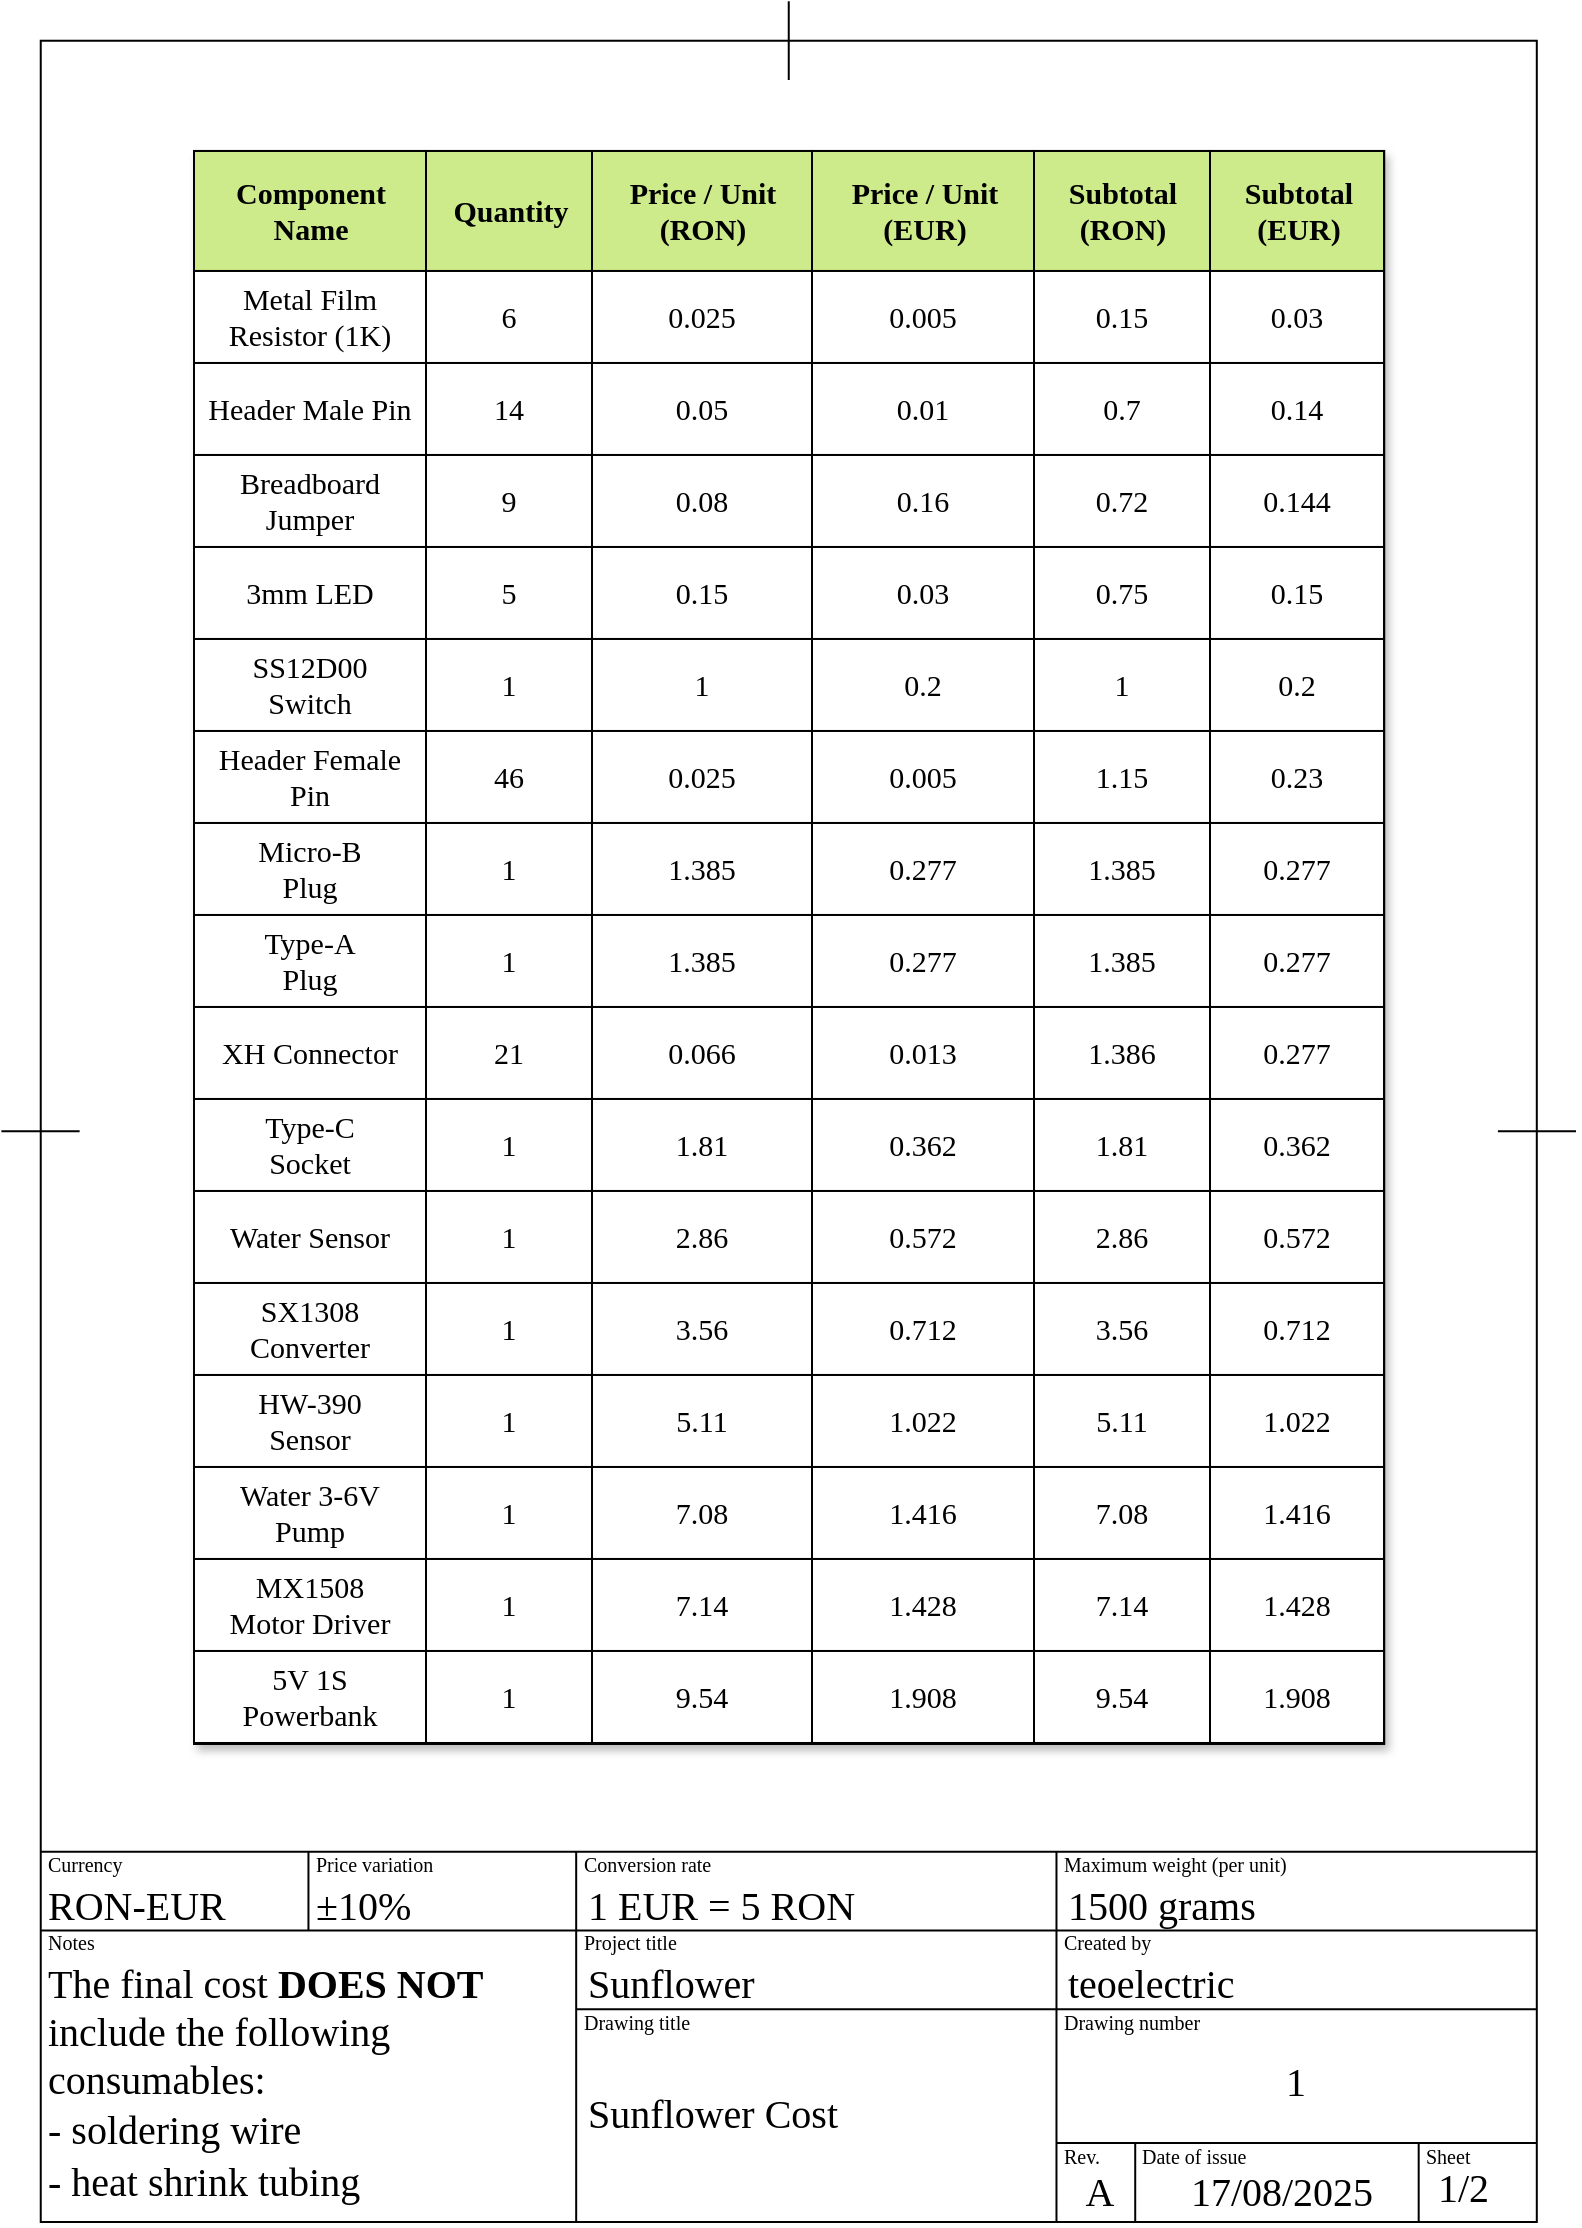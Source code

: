<mxfile version="24.1.0" type="device" pages="2">
  <diagram name="Sheet 1" id="noxEhjXfcJPRch1m8VZ3">
    <mxGraphModel dx="1418" dy="820" grid="1" gridSize="1.968" guides="1" tooltips="1" connect="1" arrows="1" fold="1" page="1" pageScale="1" pageWidth="827" pageHeight="1169" math="0" shadow="0">
      <root>
        <mxCell id="0" />
        <mxCell id="1" parent="0" />
        <mxCell id="JBeKq6UBt9uG4QoYx59_-4" value="" style="rounded=0;whiteSpace=wrap;html=1;fillColor=none;strokeWidth=1;" parent="1" vertex="1">
          <mxGeometry x="39.37" y="39.37" width="748.03" height="1090.63" as="geometry" />
        </mxCell>
        <mxCell id="JBeKq6UBt9uG4QoYx59_-16" value="" style="endArrow=none;html=1;rounded=0;curved=0;endSize=6;targetPerimeterSpacing=0;jumpSize=6;strokeColor=default;exitX=0.5;exitY=0.018;exitDx=0;exitDy=0;exitPerimeter=0;strokeWidth=1;" parent="1" source="JBeKq6UBt9uG4QoYx59_-4" edge="1">
          <mxGeometry width="50" height="50" relative="1" as="geometry">
            <mxPoint x="413.37" y="32.68" as="sourcePoint" />
            <mxPoint x="413.37" y="19.68" as="targetPoint" />
          </mxGeometry>
        </mxCell>
        <mxCell id="JBeKq6UBt9uG4QoYx59_-18" value="" style="endArrow=none;html=1;rounded=0;entryX=0.026;entryY=0.5;entryDx=0;entryDy=0;entryPerimeter=0;strokeWidth=1;" parent="1" target="JBeKq6UBt9uG4QoYx59_-4" edge="1">
          <mxGeometry width="50" height="50" relative="1" as="geometry">
            <mxPoint x="19.69" y="584.67" as="sourcePoint" />
            <mxPoint x="27.69" y="584.67" as="targetPoint" />
          </mxGeometry>
        </mxCell>
        <mxCell id="JBeKq6UBt9uG4QoYx59_-20" value="" style="endArrow=none;html=1;rounded=0;exitX=0.974;exitY=0.5;exitDx=0;exitDy=0;exitPerimeter=0;strokeWidth=1;" parent="1" source="JBeKq6UBt9uG4QoYx59_-4" edge="1">
          <mxGeometry width="50" height="50" relative="1" as="geometry">
            <mxPoint x="797" y="584.68" as="sourcePoint" />
            <mxPoint x="807" y="584.68" as="targetPoint" />
          </mxGeometry>
        </mxCell>
        <mxCell id="JBeKq6UBt9uG4QoYx59_-23" value="" style="endArrow=none;html=1;rounded=0;entryX=1;entryY=0.75;entryDx=0;entryDy=0;exitX=0;exitY=0.75;exitDx=0;exitDy=0;strokeWidth=1;" parent="1" edge="1">
          <mxGeometry width="50" height="50" relative="1" as="geometry">
            <mxPoint x="39.3" y="944.883" as="sourcePoint" />
            <mxPoint x="787.49" y="944.883" as="targetPoint" />
          </mxGeometry>
        </mxCell>
        <mxCell id="JBeKq6UBt9uG4QoYx59_-25" value="" style="endArrow=none;html=1;rounded=0;entryX=1;entryY=0.75;entryDx=0;entryDy=0;exitX=0;exitY=0.75;exitDx=0;exitDy=0;strokeWidth=1;" parent="1" edge="1">
          <mxGeometry width="50" height="50" relative="1" as="geometry">
            <mxPoint x="39.3" y="984.251" as="sourcePoint" />
            <mxPoint x="787.49" y="984.251" as="targetPoint" />
          </mxGeometry>
        </mxCell>
        <mxCell id="VQGSf6ayIFre-QUfzGoe-1" value="" style="endArrow=none;html=1;rounded=0;strokeWidth=1;" parent="1" edge="1">
          <mxGeometry width="50" height="50" relative="1" as="geometry">
            <mxPoint x="547.24" y="1130" as="sourcePoint" />
            <mxPoint x="547.24" y="944.9" as="targetPoint" />
          </mxGeometry>
        </mxCell>
        <mxCell id="VQGSf6ayIFre-QUfzGoe-2" value="" style="endArrow=none;html=1;rounded=0;strokeWidth=1;" parent="1" edge="1">
          <mxGeometry width="50" height="50" relative="1" as="geometry">
            <mxPoint x="307.088" y="1129.998" as="sourcePoint" />
            <mxPoint x="307.088" y="944.9" as="targetPoint" />
          </mxGeometry>
        </mxCell>
        <mxCell id="VQGSf6ayIFre-QUfzGoe-3" value="" style="endArrow=none;html=1;rounded=0;entryX=1;entryY=0.75;entryDx=0;entryDy=0;exitX=0;exitY=0.75;exitDx=0;exitDy=0;strokeWidth=1;" parent="1" edge="1">
          <mxGeometry width="50" height="50" relative="1" as="geometry">
            <mxPoint x="307.1" y="1023.62" as="sourcePoint" />
            <mxPoint x="787.5" y="1023.62" as="targetPoint" />
          </mxGeometry>
        </mxCell>
        <mxCell id="VQGSf6ayIFre-QUfzGoe-4" value="" style="endArrow=none;html=1;rounded=0;entryX=1;entryY=0.75;entryDx=0;entryDy=0;exitX=0;exitY=0.75;exitDx=0;exitDy=0;strokeWidth=1;" parent="1" edge="1">
          <mxGeometry width="50" height="50" relative="1" as="geometry">
            <mxPoint x="547.2" y="1090.548" as="sourcePoint" />
            <mxPoint x="787.5" y="1090.548" as="targetPoint" />
          </mxGeometry>
        </mxCell>
        <mxCell id="VQGSf6ayIFre-QUfzGoe-5" value="" style="endArrow=none;html=1;rounded=0;strokeWidth=1;" parent="1" edge="1">
          <mxGeometry width="50" height="50" relative="1" as="geometry">
            <mxPoint x="586.608" y="1129.998" as="sourcePoint" />
            <mxPoint x="586.608" y="1090.5" as="targetPoint" />
          </mxGeometry>
        </mxCell>
        <mxCell id="VQGSf6ayIFre-QUfzGoe-6" value="" style="endArrow=none;html=1;rounded=0;strokeWidth=1;" parent="1" edge="1">
          <mxGeometry width="50" height="50" relative="1" as="geometry">
            <mxPoint x="728.347" y="1129.997" as="sourcePoint" />
            <mxPoint x="728.347" y="1090.498" as="targetPoint" />
          </mxGeometry>
        </mxCell>
        <mxCell id="VQGSf6ayIFre-QUfzGoe-7" value="" style="endArrow=none;html=1;rounded=0;strokeWidth=1;" parent="1" edge="1">
          <mxGeometry width="50" height="50" relative="1" as="geometry">
            <mxPoint x="173.227" y="984.3" as="sourcePoint" />
            <mxPoint x="173.227" y="944.878" as="targetPoint" />
          </mxGeometry>
        </mxCell>
        <mxCell id="VQGSf6ayIFre-QUfzGoe-9" value="&lt;font style=&quot;font-size: 10px;&quot;&gt;Currency&lt;/font&gt;" style="text;html=1;align=left;verticalAlign=middle;whiteSpace=wrap;rounded=0;fillColor=none;fontStyle=0;fontFamily=Verdana;fontSize=10;" parent="1" vertex="1">
          <mxGeometry x="41.34" y="944.88" width="25.59" height="12.29" as="geometry" />
        </mxCell>
        <mxCell id="VQGSf6ayIFre-QUfzGoe-10" value="&lt;font style=&quot;font-size: 10px;&quot;&gt;Price variation&lt;/font&gt;" style="text;html=1;align=left;verticalAlign=middle;whiteSpace=wrap;rounded=0;fontStyle=0;fontFamily=Verdana;fontSize=10;" parent="1" vertex="1">
          <mxGeometry x="175.2" y="944.88" width="78.74" height="12.29" as="geometry" />
        </mxCell>
        <mxCell id="VQGSf6ayIFre-QUfzGoe-11" value="&lt;font style=&quot;font-size: 10px;&quot;&gt;&lt;span style=&quot;font-size: 10px;&quot;&gt;Conversion rate&lt;/span&gt;&lt;/font&gt;" style="text;html=1;align=left;verticalAlign=middle;whiteSpace=wrap;rounded=0;fontStyle=0;fontFamily=Verdana;fontSize=10;" parent="1" vertex="1">
          <mxGeometry x="309.06" y="944.88" width="90.55" height="12.29" as="geometry" />
        </mxCell>
        <mxCell id="VQGSf6ayIFre-QUfzGoe-12" value="&lt;font style=&quot;font-size: 10px;&quot;&gt;Maximum weight (per unit)&lt;/font&gt;" style="text;html=1;align=left;verticalAlign=middle;whiteSpace=wrap;rounded=0;fontStyle=0;fontFamily=Verdana;fontSize=10;" parent="1" vertex="1">
          <mxGeometry x="549.22" y="944.88" width="159.44" height="12.29" as="geometry" />
        </mxCell>
        <mxCell id="VQGSf6ayIFre-QUfzGoe-13" value="&lt;font style=&quot;font-size: 10px;&quot;&gt;Created by&lt;/font&gt;" style="text;html=1;align=left;verticalAlign=middle;whiteSpace=wrap;rounded=0;fontStyle=0;fontFamily=Verdana;fontSize=10;" parent="1" vertex="1">
          <mxGeometry x="549.22" y="984.25" width="57.08" height="12.29" as="geometry" />
        </mxCell>
        <mxCell id="VQGSf6ayIFre-QUfzGoe-14" value="&lt;font style=&quot;font-size: 10px;&quot;&gt;Project title&lt;/font&gt;" style="text;html=1;align=left;verticalAlign=middle;whiteSpace=wrap;rounded=0;fontStyle=0;fontFamily=Verdana;fontSize=10;" parent="1" vertex="1">
          <mxGeometry x="309.06" y="984.25" width="66.92" height="12.29" as="geometry" />
        </mxCell>
        <mxCell id="VQGSf6ayIFre-QUfzGoe-15" value="&lt;font style=&quot;font-size: 10px;&quot;&gt;Drawing title&lt;/font&gt;" style="text;html=1;align=left;verticalAlign=middle;whiteSpace=wrap;rounded=0;fontStyle=0;fontFamily=Verdana;fontSize=10;" parent="1" vertex="1">
          <mxGeometry x="309.06" y="1023.62" width="82.67" height="12.29" as="geometry" />
        </mxCell>
        <mxCell id="VQGSf6ayIFre-QUfzGoe-16" value="&lt;font style=&quot;font-size: 10px;&quot;&gt;Drawing number&lt;/font&gt;" style="text;html=1;align=left;verticalAlign=middle;whiteSpace=wrap;rounded=0;fontStyle=0;fontFamily=Verdana;fontSize=10;" parent="1" vertex="1">
          <mxGeometry x="549.22" y="1023.62" width="94.48" height="12.29" as="geometry" />
        </mxCell>
        <mxCell id="VQGSf6ayIFre-QUfzGoe-17" value="&lt;font style=&quot;font-size: 10px;&quot;&gt;Notes&lt;/font&gt;" style="text;html=1;align=left;verticalAlign=middle;whiteSpace=wrap;rounded=0;fontStyle=0;fontFamily=Verdana;fontSize=10;" parent="1" vertex="1">
          <mxGeometry x="41.338" y="984.248" width="25.59" height="12.29" as="geometry" />
        </mxCell>
        <mxCell id="VQGSf6ayIFre-QUfzGoe-18" value="&lt;font style=&quot;font-size: 10px;&quot;&gt;Rev.&lt;/font&gt;" style="text;html=1;align=left;verticalAlign=middle;whiteSpace=wrap;rounded=0;fontStyle=0;fontFamily=Verdana;fontSize=10;" parent="1" vertex="1">
          <mxGeometry x="549.22" y="1090.55" width="41.33" height="12.29" as="geometry" />
        </mxCell>
        <mxCell id="VQGSf6ayIFre-QUfzGoe-19" value="&lt;font style=&quot;font-size: 10px;&quot;&gt;Date of issue&lt;/font&gt;" style="text;html=1;align=left;verticalAlign=middle;whiteSpace=wrap;rounded=0;fontStyle=0;fontFamily=Verdana;fontSize=10;" parent="1" vertex="1">
          <mxGeometry x="588" y="1090.55" width="71.45" height="12.29" as="geometry" />
        </mxCell>
        <mxCell id="VQGSf6ayIFre-QUfzGoe-20" value="&lt;font style=&quot;font-size: 10px;&quot;&gt;Sheet&lt;/font&gt;" style="text;html=1;align=left;verticalAlign=middle;whiteSpace=wrap;rounded=0;fontStyle=0;fontFamily=Verdana;fontSize=10;" parent="1" vertex="1">
          <mxGeometry x="729.73" y="1090.55" width="61.61" height="12.29" as="geometry" />
        </mxCell>
        <mxCell id="xuHGBV2yemARD54Rfex9-2" value="&lt;font style=&quot;font-size: 20px; font-weight: normal;&quot;&gt;RON-EUR&lt;/font&gt;" style="text;html=1;align=left;verticalAlign=middle;whiteSpace=wrap;rounded=0;fillColor=none;fontStyle=1;fontFamily=Verdana;" parent="1" vertex="1">
          <mxGeometry x="41.34" y="964.57" width="114.17" height="12.29" as="geometry" />
        </mxCell>
        <mxCell id="xuHGBV2yemARD54Rfex9-3" value="&lt;span style=&quot;font-size: 20px; font-weight: 400;&quot;&gt;±10%&lt;/span&gt;" style="text;html=1;align=left;verticalAlign=middle;whiteSpace=wrap;rounded=0;fillColor=none;fontStyle=1;fontFamily=Verdana;" parent="1" vertex="1">
          <mxGeometry x="175.2" y="964.57" width="133.85" height="12.29" as="geometry" />
        </mxCell>
        <mxCell id="xuHGBV2yemARD54Rfex9-4" value="&lt;font style=&quot;font-size: 20px; font-weight: normal;&quot;&gt;1 EUR = 5 RON&lt;/font&gt;" style="text;html=1;align=left;verticalAlign=middle;whiteSpace=wrap;rounded=0;fillColor=none;fontStyle=1;fontFamily=Verdana;" parent="1" vertex="1">
          <mxGeometry x="311.03" y="964.57" width="204.72" height="12.29" as="geometry" />
        </mxCell>
        <mxCell id="xuHGBV2yemARD54Rfex9-5" value="&lt;font style=&quot;font-size: 20px; font-weight: normal;&quot;&gt;Sunflower&lt;/font&gt;" style="text;html=1;align=left;verticalAlign=middle;whiteSpace=wrap;rounded=0;fillColor=none;fontStyle=1;fontFamily=Verdana;" parent="1" vertex="1">
          <mxGeometry x="311.03" y="1003.94" width="187" height="12.29" as="geometry" />
        </mxCell>
        <mxCell id="xuHGBV2yemARD54Rfex9-6" value="&lt;font style=&quot;font-size: 20px; font-weight: normal;&quot;&gt;1500 grams&lt;/font&gt;" style="text;html=1;align=left;verticalAlign=middle;whiteSpace=wrap;rounded=0;fillColor=none;fontStyle=1;fontFamily=Verdana;" parent="1" vertex="1">
          <mxGeometry x="551.18" y="964.57" width="216.54" height="12.29" as="geometry" />
        </mxCell>
        <mxCell id="xuHGBV2yemARD54Rfex9-7" value="&lt;font style=&quot;font-size: 20px; font-weight: normal;&quot;&gt;teoelectric&lt;/font&gt;" style="text;html=1;align=left;verticalAlign=middle;whiteSpace=wrap;rounded=0;fillColor=none;fontStyle=1;fontFamily=Verdana;" parent="1" vertex="1">
          <mxGeometry x="551.17" y="1003.94" width="145.67" height="12.29" as="geometry" />
        </mxCell>
        <mxCell id="xuHGBV2yemARD54Rfex9-8" value="&lt;font style=&quot;font-size: 20px; font-weight: normal;&quot;&gt;1&lt;/font&gt;" style="text;html=1;align=center;verticalAlign=middle;whiteSpace=wrap;rounded=0;fillColor=none;fontStyle=1;fontFamily=Verdana;" parent="1" vertex="1">
          <mxGeometry x="557.09" y="1053.15" width="220.47" height="12.29" as="geometry" />
        </mxCell>
        <mxCell id="xuHGBV2yemARD54Rfex9-9" value="&lt;font style=&quot;font-size: 20px; font-weight: normal;&quot;&gt;Sunflower Cost&lt;/font&gt;" style="text;html=1;align=left;verticalAlign=middle;whiteSpace=wrap;rounded=0;fillColor=none;fontStyle=1;fontFamily=Verdana;" parent="1" vertex="1">
          <mxGeometry x="311.03" y="1068.9" width="192.91" height="12.29" as="geometry" />
        </mxCell>
        <mxCell id="xuHGBV2yemARD54Rfex9-14" value="&lt;font style=&quot;font-size: 20px; font-weight: normal;&quot;&gt;1/2&lt;/font&gt;" style="text;html=1;align=left;verticalAlign=middle;whiteSpace=wrap;rounded=0;fillColor=none;fontStyle=1;fontFamily=Verdana;" parent="1" vertex="1">
          <mxGeometry x="735.934" y="1106.294" width="49.21" height="12.29" as="geometry" />
        </mxCell>
        <mxCell id="v2AuxBMflL_ghMZSKkXt-2" value="&lt;font style=&quot;font-size: 20px; font-weight: normal;&quot;&gt;The final cost &lt;/font&gt;&lt;font style=&quot;font-size: 20px;&quot;&gt;DOES NOT&lt;/font&gt;" style="text;html=1;align=left;verticalAlign=middle;whiteSpace=wrap;rounded=0;fillColor=none;fontStyle=1;fontFamily=Verdana;" parent="1" vertex="1">
          <mxGeometry x="41.33" y="1003.94" width="265.76" height="12.29" as="geometry" />
        </mxCell>
        <mxCell id="v2AuxBMflL_ghMZSKkXt-3" value="&lt;font style=&quot;font-size: 20px; font-weight: normal;&quot;&gt;include the following&lt;/font&gt;" style="text;html=1;align=left;verticalAlign=middle;whiteSpace=wrap;rounded=0;fillColor=none;fontStyle=1;fontFamily=Verdana;" parent="1" vertex="1">
          <mxGeometry x="41.33" y="1027.56" width="263.79" height="12.29" as="geometry" />
        </mxCell>
        <mxCell id="v2AuxBMflL_ghMZSKkXt-4" value="&lt;font style=&quot;font-size: 20px; font-weight: normal;&quot;&gt;consumables:&lt;/font&gt;" style="text;html=1;align=left;verticalAlign=middle;whiteSpace=wrap;rounded=0;fillColor=none;fontStyle=1;fontFamily=Verdana;" parent="1" vertex="1">
          <mxGeometry x="41.34" y="1051.97" width="250" height="12.29" as="geometry" />
        </mxCell>
        <mxCell id="v2AuxBMflL_ghMZSKkXt-5" value="&lt;font style=&quot;font-size: 20px; font-weight: normal;&quot;&gt;- soldering wire&lt;/font&gt;" style="text;html=1;align=left;verticalAlign=middle;whiteSpace=wrap;rounded=0;fillColor=none;fontStyle=1;fontFamily=Verdana;" parent="1" vertex="1">
          <mxGeometry x="41.32" y="1076.77" width="259.86" height="12.29" as="geometry" />
        </mxCell>
        <mxCell id="v2AuxBMflL_ghMZSKkXt-6" value="&lt;span style=&quot;font-size: 20px; font-weight: 400;&quot;&gt;- heat shrink tubing&lt;/span&gt;" style="text;html=1;align=left;verticalAlign=middle;whiteSpace=wrap;rounded=0;fillColor=none;fontStyle=1;fontFamily=Verdana;" parent="1" vertex="1">
          <mxGeometry x="41.33" y="1102.36" width="257.88" height="12.29" as="geometry" />
        </mxCell>
        <mxCell id="UinPGv5HiVBiNIjfegbw-1" value="Assets" style="childLayout=tableLayout;recursiveResize=0;shadow=1;strokeWidth=1.5;rounded=0;glass=0;strokeColor=default;fillColor=default;aspect=fixed;fontSize=15;fontFamily=Verdana;" parent="1" vertex="1">
          <mxGeometry x="116.001" y="94.49" width="594.618" height="796" as="geometry" />
        </mxCell>
        <mxCell id="UinPGv5HiVBiNIjfegbw-2" style="shape=tableRow;horizontal=0;startSize=0;swimlaneHead=0;swimlaneBody=0;top=0;left=0;bottom=0;right=0;dropTarget=0;collapsible=0;recursiveResize=0;expand=0;fontStyle=0;fillColor=#cdeb8b;strokeColor=default;fontSize=15;" parent="UinPGv5HiVBiNIjfegbw-1" vertex="1">
          <mxGeometry width="594.618" height="60" as="geometry" />
        </mxCell>
        <mxCell id="UinPGv5HiVBiNIjfegbw-3" value="Component&lt;div&gt;Name&lt;/div&gt;" style="connectable=0;recursiveResize=0;align=center;fontStyle=1;html=1;fillColor=#cdeb8b;strokeColor=default;fontSize=15;fontFamily=Verdana;" parent="UinPGv5HiVBiNIjfegbw-2" vertex="1">
          <mxGeometry width="116" height="60" as="geometry">
            <mxRectangle width="116" height="60" as="alternateBounds" />
          </mxGeometry>
        </mxCell>
        <mxCell id="UinPGv5HiVBiNIjfegbw-4" value="Quantity" style="connectable=0;recursiveResize=0;align=center;fontStyle=1;html=1;fillColor=#cdeb8b;strokeColor=default;fontSize=15;fontFamily=Verdana;" parent="UinPGv5HiVBiNIjfegbw-2" vertex="1">
          <mxGeometry x="116" width="83" height="60" as="geometry">
            <mxRectangle width="83" height="60" as="alternateBounds" />
          </mxGeometry>
        </mxCell>
        <mxCell id="UinPGv5HiVBiNIjfegbw-5" value="Price / Unit&lt;br style=&quot;font-size: 15px;&quot;&gt;(RON)" style="connectable=0;recursiveResize=0;align=center;fontStyle=1;html=1;fillColor=#cdeb8b;strokeColor=default;fontSize=15;fontFamily=Verdana;" parent="UinPGv5HiVBiNIjfegbw-2" vertex="1">
          <mxGeometry x="199" width="110" height="60" as="geometry">
            <mxRectangle width="110" height="60" as="alternateBounds" />
          </mxGeometry>
        </mxCell>
        <mxCell id="UinPGv5HiVBiNIjfegbw-6" value="Price / Unit&lt;br style=&quot;font-size: 15px;&quot;&gt;(EUR)" style="connectable=0;recursiveResize=0;align=center;fontStyle=1;html=1;fillColor=#cdeb8b;strokeColor=default;fontSize=15;fontFamily=Verdana;" parent="UinPGv5HiVBiNIjfegbw-2" vertex="1">
          <mxGeometry x="309" width="111" height="60" as="geometry">
            <mxRectangle width="111" height="60" as="alternateBounds" />
          </mxGeometry>
        </mxCell>
        <mxCell id="UinPGv5HiVBiNIjfegbw-7" value="Subtotal&lt;br style=&quot;font-size: 15px;&quot;&gt;(RON)" style="connectable=0;recursiveResize=0;align=center;fontStyle=1;html=1;fillColor=#cdeb8b;strokeColor=default;fontSize=15;fontFamily=Verdana;" parent="UinPGv5HiVBiNIjfegbw-2" vertex="1">
          <mxGeometry x="420" width="88" height="60" as="geometry">
            <mxRectangle width="88" height="60" as="alternateBounds" />
          </mxGeometry>
        </mxCell>
        <mxCell id="UinPGv5HiVBiNIjfegbw-8" value="Subtotal&lt;br style=&quot;font-size: 15px;&quot;&gt;(EUR)" style="connectable=0;recursiveResize=0;align=center;fontStyle=1;html=1;fillColor=#cdeb8b;strokeColor=default;fontSize=15;fontFamily=Verdana;" parent="UinPGv5HiVBiNIjfegbw-2" vertex="1">
          <mxGeometry x="508" width="87" height="60" as="geometry">
            <mxRectangle width="87" height="60" as="alternateBounds" />
          </mxGeometry>
        </mxCell>
        <mxCell id="UinPGv5HiVBiNIjfegbw-9" style="shape=tableRow;horizontal=0;startSize=0;swimlaneHead=0;swimlaneBody=0;top=0;left=0;bottom=0;right=0;dropTarget=0;collapsible=0;recursiveResize=0;expand=0;fontStyle=0;strokeColor=default;fontSize=15;" parent="UinPGv5HiVBiNIjfegbw-1" vertex="1">
          <mxGeometry y="60" width="594.618" height="46" as="geometry" />
        </mxCell>
        <mxCell id="UinPGv5HiVBiNIjfegbw-10" value="Metal Film&lt;div&gt;Resistor (1K)&lt;/div&gt;" style="connectable=0;recursiveResize=0;align=center;whiteSpace=wrap;html=1;strokeColor=default;fontSize=15;fontFamily=Verdana;" parent="UinPGv5HiVBiNIjfegbw-9" vertex="1">
          <mxGeometry width="116" height="46" as="geometry">
            <mxRectangle width="116" height="46" as="alternateBounds" />
          </mxGeometry>
        </mxCell>
        <mxCell id="UinPGv5HiVBiNIjfegbw-11" value="6" style="connectable=0;recursiveResize=0;align=center;whiteSpace=wrap;html=1;strokeColor=default;fontSize=15;fontFamily=Verdana;" parent="UinPGv5HiVBiNIjfegbw-9" vertex="1">
          <mxGeometry x="116" width="83" height="46" as="geometry">
            <mxRectangle width="83" height="46" as="alternateBounds" />
          </mxGeometry>
        </mxCell>
        <mxCell id="UinPGv5HiVBiNIjfegbw-12" value="0.025" style="connectable=0;recursiveResize=0;align=center;whiteSpace=wrap;html=1;strokeColor=default;fontSize=15;fontFamily=Verdana;" parent="UinPGv5HiVBiNIjfegbw-9" vertex="1">
          <mxGeometry x="199" width="110" height="46" as="geometry">
            <mxRectangle width="110" height="46" as="alternateBounds" />
          </mxGeometry>
        </mxCell>
        <mxCell id="UinPGv5HiVBiNIjfegbw-13" value="0.005" style="connectable=0;recursiveResize=0;align=center;whiteSpace=wrap;html=1;strokeColor=default;fontSize=15;fontFamily=Verdana;" parent="UinPGv5HiVBiNIjfegbw-9" vertex="1">
          <mxGeometry x="309" width="111" height="46" as="geometry">
            <mxRectangle width="111" height="46" as="alternateBounds" />
          </mxGeometry>
        </mxCell>
        <mxCell id="UinPGv5HiVBiNIjfegbw-14" value="0.15" style="connectable=0;recursiveResize=0;align=center;whiteSpace=wrap;html=1;strokeColor=default;fontSize=15;fontFamily=Verdana;" parent="UinPGv5HiVBiNIjfegbw-9" vertex="1">
          <mxGeometry x="420" width="88" height="46" as="geometry">
            <mxRectangle width="88" height="46" as="alternateBounds" />
          </mxGeometry>
        </mxCell>
        <mxCell id="UinPGv5HiVBiNIjfegbw-15" value="0.03" style="connectable=0;recursiveResize=0;align=center;whiteSpace=wrap;html=1;strokeColor=default;fontSize=15;fontFamily=Verdana;" parent="UinPGv5HiVBiNIjfegbw-9" vertex="1">
          <mxGeometry x="508" width="87" height="46" as="geometry">
            <mxRectangle width="87" height="46" as="alternateBounds" />
          </mxGeometry>
        </mxCell>
        <mxCell id="UinPGv5HiVBiNIjfegbw-16" style="shape=tableRow;horizontal=0;startSize=0;swimlaneHead=0;swimlaneBody=0;top=0;left=0;bottom=0;right=0;dropTarget=0;collapsible=0;recursiveResize=0;expand=0;fontStyle=0;strokeColor=default;fontSize=15;" parent="UinPGv5HiVBiNIjfegbw-1" vertex="1">
          <mxGeometry y="106" width="594.618" height="46" as="geometry" />
        </mxCell>
        <mxCell id="UinPGv5HiVBiNIjfegbw-17" value="Header Male Pin" style="connectable=0;recursiveResize=0;align=center;whiteSpace=wrap;html=1;strokeColor=default;fontSize=15;fontFamily=Verdana;" parent="UinPGv5HiVBiNIjfegbw-16" vertex="1">
          <mxGeometry width="116" height="46" as="geometry">
            <mxRectangle width="116" height="46" as="alternateBounds" />
          </mxGeometry>
        </mxCell>
        <mxCell id="UinPGv5HiVBiNIjfegbw-18" value="14" style="connectable=0;recursiveResize=0;align=center;whiteSpace=wrap;html=1;strokeColor=default;fontSize=15;fontFamily=Verdana;" parent="UinPGv5HiVBiNIjfegbw-16" vertex="1">
          <mxGeometry x="116" width="83" height="46" as="geometry">
            <mxRectangle width="83" height="46" as="alternateBounds" />
          </mxGeometry>
        </mxCell>
        <mxCell id="UinPGv5HiVBiNIjfegbw-19" value="0.05" style="connectable=0;recursiveResize=0;align=center;whiteSpace=wrap;html=1;strokeColor=default;fontSize=15;fontFamily=Verdana;" parent="UinPGv5HiVBiNIjfegbw-16" vertex="1">
          <mxGeometry x="199" width="110" height="46" as="geometry">
            <mxRectangle width="110" height="46" as="alternateBounds" />
          </mxGeometry>
        </mxCell>
        <mxCell id="UinPGv5HiVBiNIjfegbw-20" value="0.01" style="connectable=0;recursiveResize=0;align=center;whiteSpace=wrap;html=1;strokeColor=default;fontSize=15;fontFamily=Verdana;" parent="UinPGv5HiVBiNIjfegbw-16" vertex="1">
          <mxGeometry x="309" width="111" height="46" as="geometry">
            <mxRectangle width="111" height="46" as="alternateBounds" />
          </mxGeometry>
        </mxCell>
        <mxCell id="UinPGv5HiVBiNIjfegbw-21" value="0.7" style="connectable=0;recursiveResize=0;align=center;whiteSpace=wrap;html=1;strokeColor=default;fontSize=15;fontFamily=Verdana;" parent="UinPGv5HiVBiNIjfegbw-16" vertex="1">
          <mxGeometry x="420" width="88" height="46" as="geometry">
            <mxRectangle width="88" height="46" as="alternateBounds" />
          </mxGeometry>
        </mxCell>
        <mxCell id="UinPGv5HiVBiNIjfegbw-22" value="0.14" style="connectable=0;recursiveResize=0;align=center;whiteSpace=wrap;html=1;strokeColor=default;fontSize=15;fontFamily=Verdana;" parent="UinPGv5HiVBiNIjfegbw-16" vertex="1">
          <mxGeometry x="508" width="87" height="46" as="geometry">
            <mxRectangle width="87" height="46" as="alternateBounds" />
          </mxGeometry>
        </mxCell>
        <mxCell id="UinPGv5HiVBiNIjfegbw-23" style="shape=tableRow;horizontal=0;startSize=0;swimlaneHead=0;swimlaneBody=0;top=0;left=0;bottom=0;right=0;dropTarget=0;collapsible=0;recursiveResize=0;expand=0;fontStyle=0;strokeColor=default;fontSize=15;" parent="UinPGv5HiVBiNIjfegbw-1" vertex="1">
          <mxGeometry y="152" width="594.618" height="46" as="geometry" />
        </mxCell>
        <mxCell id="UinPGv5HiVBiNIjfegbw-24" value="Breadboard&lt;div&gt;Jumper&lt;/div&gt;" style="connectable=0;recursiveResize=0;align=center;whiteSpace=wrap;html=1;strokeColor=default;fontSize=15;fontFamily=Verdana;" parent="UinPGv5HiVBiNIjfegbw-23" vertex="1">
          <mxGeometry width="116" height="46" as="geometry">
            <mxRectangle width="116" height="46" as="alternateBounds" />
          </mxGeometry>
        </mxCell>
        <mxCell id="UinPGv5HiVBiNIjfegbw-25" value="9" style="connectable=0;recursiveResize=0;align=center;whiteSpace=wrap;html=1;strokeColor=default;fontSize=15;fontFamily=Verdana;" parent="UinPGv5HiVBiNIjfegbw-23" vertex="1">
          <mxGeometry x="116" width="83" height="46" as="geometry">
            <mxRectangle width="83" height="46" as="alternateBounds" />
          </mxGeometry>
        </mxCell>
        <mxCell id="UinPGv5HiVBiNIjfegbw-26" value="0.08" style="connectable=0;recursiveResize=0;align=center;whiteSpace=wrap;html=1;strokeColor=default;fontSize=15;fontFamily=Verdana;" parent="UinPGv5HiVBiNIjfegbw-23" vertex="1">
          <mxGeometry x="199" width="110" height="46" as="geometry">
            <mxRectangle width="110" height="46" as="alternateBounds" />
          </mxGeometry>
        </mxCell>
        <mxCell id="UinPGv5HiVBiNIjfegbw-27" value="0.16" style="connectable=0;recursiveResize=0;align=center;whiteSpace=wrap;html=1;strokeColor=default;fontSize=15;fontFamily=Verdana;" parent="UinPGv5HiVBiNIjfegbw-23" vertex="1">
          <mxGeometry x="309" width="111" height="46" as="geometry">
            <mxRectangle width="111" height="46" as="alternateBounds" />
          </mxGeometry>
        </mxCell>
        <mxCell id="UinPGv5HiVBiNIjfegbw-28" value="0.72" style="connectable=0;recursiveResize=0;align=center;whiteSpace=wrap;html=1;strokeColor=default;fontSize=15;fontFamily=Verdana;" parent="UinPGv5HiVBiNIjfegbw-23" vertex="1">
          <mxGeometry x="420" width="88" height="46" as="geometry">
            <mxRectangle width="88" height="46" as="alternateBounds" />
          </mxGeometry>
        </mxCell>
        <mxCell id="UinPGv5HiVBiNIjfegbw-29" value="0.144" style="connectable=0;recursiveResize=0;align=center;whiteSpace=wrap;html=1;strokeColor=default;fontSize=15;fontFamily=Verdana;" parent="UinPGv5HiVBiNIjfegbw-23" vertex="1">
          <mxGeometry x="508" width="87" height="46" as="geometry">
            <mxRectangle width="87" height="46" as="alternateBounds" />
          </mxGeometry>
        </mxCell>
        <mxCell id="UinPGv5HiVBiNIjfegbw-30" style="shape=tableRow;horizontal=0;startSize=0;swimlaneHead=0;swimlaneBody=0;top=0;left=0;bottom=0;right=0;dropTarget=0;collapsible=0;recursiveResize=0;expand=0;fontStyle=0;strokeColor=default;fontSize=15;" parent="UinPGv5HiVBiNIjfegbw-1" vertex="1">
          <mxGeometry y="198" width="594.618" height="46" as="geometry" />
        </mxCell>
        <mxCell id="UinPGv5HiVBiNIjfegbw-31" value="3mm LED" style="connectable=0;recursiveResize=0;align=center;whiteSpace=wrap;html=1;strokeColor=default;fontSize=15;fontFamily=Verdana;" parent="UinPGv5HiVBiNIjfegbw-30" vertex="1">
          <mxGeometry width="116" height="46" as="geometry">
            <mxRectangle width="116" height="46" as="alternateBounds" />
          </mxGeometry>
        </mxCell>
        <mxCell id="UinPGv5HiVBiNIjfegbw-32" value="5" style="connectable=0;recursiveResize=0;align=center;whiteSpace=wrap;html=1;strokeColor=default;fontSize=15;fontFamily=Verdana;" parent="UinPGv5HiVBiNIjfegbw-30" vertex="1">
          <mxGeometry x="116" width="83" height="46" as="geometry">
            <mxRectangle width="83" height="46" as="alternateBounds" />
          </mxGeometry>
        </mxCell>
        <mxCell id="UinPGv5HiVBiNIjfegbw-33" value="0.15" style="connectable=0;recursiveResize=0;align=center;whiteSpace=wrap;html=1;strokeColor=default;fontSize=15;fontFamily=Verdana;" parent="UinPGv5HiVBiNIjfegbw-30" vertex="1">
          <mxGeometry x="199" width="110" height="46" as="geometry">
            <mxRectangle width="110" height="46" as="alternateBounds" />
          </mxGeometry>
        </mxCell>
        <mxCell id="UinPGv5HiVBiNIjfegbw-34" value="0.03" style="connectable=0;recursiveResize=0;align=center;whiteSpace=wrap;html=1;strokeColor=default;fontSize=15;fontFamily=Verdana;" parent="UinPGv5HiVBiNIjfegbw-30" vertex="1">
          <mxGeometry x="309" width="111" height="46" as="geometry">
            <mxRectangle width="111" height="46" as="alternateBounds" />
          </mxGeometry>
        </mxCell>
        <mxCell id="UinPGv5HiVBiNIjfegbw-35" value="0.75" style="connectable=0;recursiveResize=0;align=center;whiteSpace=wrap;html=1;strokeColor=default;fontSize=15;fontFamily=Verdana;" parent="UinPGv5HiVBiNIjfegbw-30" vertex="1">
          <mxGeometry x="420" width="88" height="46" as="geometry">
            <mxRectangle width="88" height="46" as="alternateBounds" />
          </mxGeometry>
        </mxCell>
        <mxCell id="UinPGv5HiVBiNIjfegbw-36" value="0.15" style="connectable=0;recursiveResize=0;align=center;whiteSpace=wrap;html=1;strokeColor=default;fontSize=15;fontFamily=Verdana;" parent="UinPGv5HiVBiNIjfegbw-30" vertex="1">
          <mxGeometry x="508" width="87" height="46" as="geometry">
            <mxRectangle width="87" height="46" as="alternateBounds" />
          </mxGeometry>
        </mxCell>
        <mxCell id="HgU1UW6Cei7ObIWSUfIo-1" style="shape=tableRow;horizontal=0;startSize=0;swimlaneHead=0;swimlaneBody=0;top=0;left=0;bottom=0;right=0;dropTarget=0;collapsible=0;recursiveResize=0;expand=0;fontStyle=0;strokeColor=default;fontSize=15;" parent="UinPGv5HiVBiNIjfegbw-1" vertex="1">
          <mxGeometry y="244" width="594.618" height="46" as="geometry" />
        </mxCell>
        <mxCell id="HgU1UW6Cei7ObIWSUfIo-2" value="SS12D00&lt;div&gt;Switch&lt;/div&gt;" style="connectable=0;recursiveResize=0;align=center;whiteSpace=wrap;html=1;strokeColor=default;fontSize=15;fontFamily=Verdana;" parent="HgU1UW6Cei7ObIWSUfIo-1" vertex="1">
          <mxGeometry width="116" height="46" as="geometry">
            <mxRectangle width="116" height="46" as="alternateBounds" />
          </mxGeometry>
        </mxCell>
        <mxCell id="HgU1UW6Cei7ObIWSUfIo-3" value="1" style="connectable=0;recursiveResize=0;align=center;whiteSpace=wrap;html=1;strokeColor=default;fontSize=15;fontFamily=Verdana;" parent="HgU1UW6Cei7ObIWSUfIo-1" vertex="1">
          <mxGeometry x="116" width="83" height="46" as="geometry">
            <mxRectangle width="83" height="46" as="alternateBounds" />
          </mxGeometry>
        </mxCell>
        <mxCell id="HgU1UW6Cei7ObIWSUfIo-4" value="1" style="connectable=0;recursiveResize=0;align=center;whiteSpace=wrap;html=1;strokeColor=default;fontSize=15;fontFamily=Verdana;" parent="HgU1UW6Cei7ObIWSUfIo-1" vertex="1">
          <mxGeometry x="199" width="110" height="46" as="geometry">
            <mxRectangle width="110" height="46" as="alternateBounds" />
          </mxGeometry>
        </mxCell>
        <mxCell id="HgU1UW6Cei7ObIWSUfIo-5" value="0.2" style="connectable=0;recursiveResize=0;align=center;whiteSpace=wrap;html=1;strokeColor=default;fontSize=15;fontFamily=Verdana;" parent="HgU1UW6Cei7ObIWSUfIo-1" vertex="1">
          <mxGeometry x="309" width="111" height="46" as="geometry">
            <mxRectangle width="111" height="46" as="alternateBounds" />
          </mxGeometry>
        </mxCell>
        <mxCell id="HgU1UW6Cei7ObIWSUfIo-6" value="1" style="connectable=0;recursiveResize=0;align=center;whiteSpace=wrap;html=1;strokeColor=default;fontSize=15;fontFamily=Verdana;" parent="HgU1UW6Cei7ObIWSUfIo-1" vertex="1">
          <mxGeometry x="420" width="88" height="46" as="geometry">
            <mxRectangle width="88" height="46" as="alternateBounds" />
          </mxGeometry>
        </mxCell>
        <mxCell id="HgU1UW6Cei7ObIWSUfIo-7" value="0.2" style="connectable=0;recursiveResize=0;align=center;whiteSpace=wrap;html=1;strokeColor=default;fontSize=15;fontFamily=Verdana;" parent="HgU1UW6Cei7ObIWSUfIo-1" vertex="1">
          <mxGeometry x="508" width="87" height="46" as="geometry">
            <mxRectangle width="87" height="46" as="alternateBounds" />
          </mxGeometry>
        </mxCell>
        <mxCell id="UinPGv5HiVBiNIjfegbw-37" style="shape=tableRow;horizontal=0;startSize=0;swimlaneHead=0;swimlaneBody=0;top=0;left=0;bottom=0;right=0;dropTarget=0;collapsible=0;recursiveResize=0;expand=0;fontStyle=0;strokeColor=default;fontSize=15;" parent="UinPGv5HiVBiNIjfegbw-1" vertex="1">
          <mxGeometry y="290" width="594.618" height="46" as="geometry" />
        </mxCell>
        <mxCell id="UinPGv5HiVBiNIjfegbw-38" value="Header Female Pin" style="connectable=0;recursiveResize=0;align=center;whiteSpace=wrap;html=1;strokeColor=default;fontSize=15;fontFamily=Verdana;" parent="UinPGv5HiVBiNIjfegbw-37" vertex="1">
          <mxGeometry width="116" height="46" as="geometry">
            <mxRectangle width="116" height="46" as="alternateBounds" />
          </mxGeometry>
        </mxCell>
        <mxCell id="UinPGv5HiVBiNIjfegbw-39" value="46" style="connectable=0;recursiveResize=0;align=center;whiteSpace=wrap;html=1;strokeColor=default;fontSize=15;fontFamily=Verdana;" parent="UinPGv5HiVBiNIjfegbw-37" vertex="1">
          <mxGeometry x="116" width="83" height="46" as="geometry">
            <mxRectangle width="83" height="46" as="alternateBounds" />
          </mxGeometry>
        </mxCell>
        <mxCell id="UinPGv5HiVBiNIjfegbw-40" value="0.025" style="connectable=0;recursiveResize=0;align=center;whiteSpace=wrap;html=1;strokeColor=default;fontSize=15;fontFamily=Verdana;" parent="UinPGv5HiVBiNIjfegbw-37" vertex="1">
          <mxGeometry x="199" width="110" height="46" as="geometry">
            <mxRectangle width="110" height="46" as="alternateBounds" />
          </mxGeometry>
        </mxCell>
        <mxCell id="UinPGv5HiVBiNIjfegbw-41" value="0.005" style="connectable=0;recursiveResize=0;align=center;whiteSpace=wrap;html=1;strokeColor=default;fontSize=15;fontFamily=Verdana;" parent="UinPGv5HiVBiNIjfegbw-37" vertex="1">
          <mxGeometry x="309" width="111" height="46" as="geometry">
            <mxRectangle width="111" height="46" as="alternateBounds" />
          </mxGeometry>
        </mxCell>
        <mxCell id="UinPGv5HiVBiNIjfegbw-42" value="1.15" style="connectable=0;recursiveResize=0;align=center;whiteSpace=wrap;html=1;strokeColor=default;fontSize=15;fontFamily=Verdana;" parent="UinPGv5HiVBiNIjfegbw-37" vertex="1">
          <mxGeometry x="420" width="88" height="46" as="geometry">
            <mxRectangle width="88" height="46" as="alternateBounds" />
          </mxGeometry>
        </mxCell>
        <mxCell id="UinPGv5HiVBiNIjfegbw-43" value="0.23" style="connectable=0;recursiveResize=0;align=center;whiteSpace=wrap;html=1;strokeColor=default;fontSize=15;fontFamily=Verdana;" parent="UinPGv5HiVBiNIjfegbw-37" vertex="1">
          <mxGeometry x="508" width="87" height="46" as="geometry">
            <mxRectangle width="87" height="46" as="alternateBounds" />
          </mxGeometry>
        </mxCell>
        <mxCell id="UinPGv5HiVBiNIjfegbw-44" style="shape=tableRow;horizontal=0;startSize=0;swimlaneHead=0;swimlaneBody=0;top=0;left=0;bottom=0;right=0;dropTarget=0;collapsible=0;recursiveResize=0;expand=0;fontStyle=0;strokeColor=default;fontSize=15;" parent="UinPGv5HiVBiNIjfegbw-1" vertex="1">
          <mxGeometry y="336" width="594.618" height="46" as="geometry" />
        </mxCell>
        <mxCell id="UinPGv5HiVBiNIjfegbw-45" value="Micro-B&lt;div&gt;Plug&lt;/div&gt;" style="connectable=0;recursiveResize=0;align=center;whiteSpace=wrap;html=1;strokeColor=default;fontSize=15;fontFamily=Verdana;" parent="UinPGv5HiVBiNIjfegbw-44" vertex="1">
          <mxGeometry width="116" height="46" as="geometry">
            <mxRectangle width="116" height="46" as="alternateBounds" />
          </mxGeometry>
        </mxCell>
        <mxCell id="UinPGv5HiVBiNIjfegbw-46" value="1" style="connectable=0;recursiveResize=0;align=center;whiteSpace=wrap;html=1;strokeColor=default;fontSize=15;fontFamily=Verdana;" parent="UinPGv5HiVBiNIjfegbw-44" vertex="1">
          <mxGeometry x="116" width="83" height="46" as="geometry">
            <mxRectangle width="83" height="46" as="alternateBounds" />
          </mxGeometry>
        </mxCell>
        <mxCell id="UinPGv5HiVBiNIjfegbw-47" value="1.385" style="connectable=0;recursiveResize=0;align=center;whiteSpace=wrap;html=1;strokeColor=default;fontSize=15;fontFamily=Verdana;" parent="UinPGv5HiVBiNIjfegbw-44" vertex="1">
          <mxGeometry x="199" width="110" height="46" as="geometry">
            <mxRectangle width="110" height="46" as="alternateBounds" />
          </mxGeometry>
        </mxCell>
        <mxCell id="UinPGv5HiVBiNIjfegbw-48" value="0.277" style="connectable=0;recursiveResize=0;align=center;whiteSpace=wrap;html=1;strokeColor=default;fontSize=15;fontFamily=Verdana;" parent="UinPGv5HiVBiNIjfegbw-44" vertex="1">
          <mxGeometry x="309" width="111" height="46" as="geometry">
            <mxRectangle width="111" height="46" as="alternateBounds" />
          </mxGeometry>
        </mxCell>
        <mxCell id="UinPGv5HiVBiNIjfegbw-49" value="1.385" style="connectable=0;recursiveResize=0;align=center;whiteSpace=wrap;html=1;strokeColor=default;fontSize=15;fontFamily=Verdana;" parent="UinPGv5HiVBiNIjfegbw-44" vertex="1">
          <mxGeometry x="420" width="88" height="46" as="geometry">
            <mxRectangle width="88" height="46" as="alternateBounds" />
          </mxGeometry>
        </mxCell>
        <mxCell id="UinPGv5HiVBiNIjfegbw-50" value="0.277" style="connectable=0;recursiveResize=0;align=center;whiteSpace=wrap;html=1;strokeColor=default;fontSize=15;fontFamily=Verdana;" parent="UinPGv5HiVBiNIjfegbw-44" vertex="1">
          <mxGeometry x="508" width="87" height="46" as="geometry">
            <mxRectangle width="87" height="46" as="alternateBounds" />
          </mxGeometry>
        </mxCell>
        <mxCell id="UinPGv5HiVBiNIjfegbw-51" style="shape=tableRow;horizontal=0;startSize=0;swimlaneHead=0;swimlaneBody=0;top=0;left=0;bottom=0;right=0;dropTarget=0;collapsible=0;recursiveResize=0;expand=0;fontStyle=0;strokeColor=default;fontSize=15;" parent="UinPGv5HiVBiNIjfegbw-1" vertex="1">
          <mxGeometry y="382" width="594.618" height="46" as="geometry" />
        </mxCell>
        <mxCell id="UinPGv5HiVBiNIjfegbw-52" value="Type-A&lt;div&gt;Plug&lt;/div&gt;" style="connectable=0;recursiveResize=0;align=center;whiteSpace=wrap;html=1;strokeColor=default;fontSize=15;fontFamily=Verdana;" parent="UinPGv5HiVBiNIjfegbw-51" vertex="1">
          <mxGeometry width="116" height="46" as="geometry">
            <mxRectangle width="116" height="46" as="alternateBounds" />
          </mxGeometry>
        </mxCell>
        <mxCell id="UinPGv5HiVBiNIjfegbw-53" value="1" style="connectable=0;recursiveResize=0;align=center;whiteSpace=wrap;html=1;strokeColor=default;fontSize=15;fontFamily=Verdana;" parent="UinPGv5HiVBiNIjfegbw-51" vertex="1">
          <mxGeometry x="116" width="83" height="46" as="geometry">
            <mxRectangle width="83" height="46" as="alternateBounds" />
          </mxGeometry>
        </mxCell>
        <mxCell id="UinPGv5HiVBiNIjfegbw-54" value="1.385" style="connectable=0;recursiveResize=0;align=center;whiteSpace=wrap;html=1;strokeColor=default;fontSize=15;fontFamily=Verdana;" parent="UinPGv5HiVBiNIjfegbw-51" vertex="1">
          <mxGeometry x="199" width="110" height="46" as="geometry">
            <mxRectangle width="110" height="46" as="alternateBounds" />
          </mxGeometry>
        </mxCell>
        <mxCell id="UinPGv5HiVBiNIjfegbw-55" value="0.277" style="connectable=0;recursiveResize=0;align=center;whiteSpace=wrap;html=1;strokeColor=default;fontSize=15;fontFamily=Verdana;" parent="UinPGv5HiVBiNIjfegbw-51" vertex="1">
          <mxGeometry x="309" width="111" height="46" as="geometry">
            <mxRectangle width="111" height="46" as="alternateBounds" />
          </mxGeometry>
        </mxCell>
        <mxCell id="UinPGv5HiVBiNIjfegbw-56" value="1.385" style="connectable=0;recursiveResize=0;align=center;whiteSpace=wrap;html=1;strokeColor=default;fontSize=15;fontFamily=Verdana;" parent="UinPGv5HiVBiNIjfegbw-51" vertex="1">
          <mxGeometry x="420" width="88" height="46" as="geometry">
            <mxRectangle width="88" height="46" as="alternateBounds" />
          </mxGeometry>
        </mxCell>
        <mxCell id="UinPGv5HiVBiNIjfegbw-57" value="0.277" style="connectable=0;recursiveResize=0;align=center;whiteSpace=wrap;html=1;strokeColor=default;fontSize=15;fontFamily=Verdana;" parent="UinPGv5HiVBiNIjfegbw-51" vertex="1">
          <mxGeometry x="508" width="87" height="46" as="geometry">
            <mxRectangle width="87" height="46" as="alternateBounds" />
          </mxGeometry>
        </mxCell>
        <mxCell id="UinPGv5HiVBiNIjfegbw-58" style="shape=tableRow;horizontal=0;startSize=0;swimlaneHead=0;swimlaneBody=0;top=0;left=0;bottom=0;right=0;dropTarget=0;collapsible=0;recursiveResize=0;expand=0;fontStyle=0;strokeColor=default;fontSize=15;" parent="UinPGv5HiVBiNIjfegbw-1" vertex="1">
          <mxGeometry y="428" width="594.618" height="46" as="geometry" />
        </mxCell>
        <mxCell id="UinPGv5HiVBiNIjfegbw-59" value="XH Connector" style="connectable=0;recursiveResize=0;align=center;whiteSpace=wrap;html=1;strokeColor=default;fontSize=15;fontFamily=Verdana;" parent="UinPGv5HiVBiNIjfegbw-58" vertex="1">
          <mxGeometry width="116" height="46" as="geometry">
            <mxRectangle width="116" height="46" as="alternateBounds" />
          </mxGeometry>
        </mxCell>
        <mxCell id="UinPGv5HiVBiNIjfegbw-60" value="21" style="connectable=0;recursiveResize=0;align=center;whiteSpace=wrap;html=1;strokeColor=default;fontSize=15;fontFamily=Verdana;" parent="UinPGv5HiVBiNIjfegbw-58" vertex="1">
          <mxGeometry x="116" width="83" height="46" as="geometry">
            <mxRectangle width="83" height="46" as="alternateBounds" />
          </mxGeometry>
        </mxCell>
        <mxCell id="UinPGv5HiVBiNIjfegbw-61" value="0.066" style="connectable=0;recursiveResize=0;align=center;whiteSpace=wrap;html=1;strokeColor=default;fontSize=15;fontFamily=Verdana;" parent="UinPGv5HiVBiNIjfegbw-58" vertex="1">
          <mxGeometry x="199" width="110" height="46" as="geometry">
            <mxRectangle width="110" height="46" as="alternateBounds" />
          </mxGeometry>
        </mxCell>
        <mxCell id="UinPGv5HiVBiNIjfegbw-62" value="0.013" style="connectable=0;recursiveResize=0;align=center;whiteSpace=wrap;html=1;strokeColor=default;fontSize=15;fontFamily=Verdana;" parent="UinPGv5HiVBiNIjfegbw-58" vertex="1">
          <mxGeometry x="309" width="111" height="46" as="geometry">
            <mxRectangle width="111" height="46" as="alternateBounds" />
          </mxGeometry>
        </mxCell>
        <mxCell id="UinPGv5HiVBiNIjfegbw-63" value="1.386" style="connectable=0;recursiveResize=0;align=center;whiteSpace=wrap;html=1;strokeColor=default;fontSize=15;fontFamily=Verdana;" parent="UinPGv5HiVBiNIjfegbw-58" vertex="1">
          <mxGeometry x="420" width="88" height="46" as="geometry">
            <mxRectangle width="88" height="46" as="alternateBounds" />
          </mxGeometry>
        </mxCell>
        <mxCell id="UinPGv5HiVBiNIjfegbw-64" value="0.277" style="connectable=0;recursiveResize=0;align=center;whiteSpace=wrap;html=1;strokeColor=default;fontSize=15;fontFamily=Verdana;" parent="UinPGv5HiVBiNIjfegbw-58" vertex="1">
          <mxGeometry x="508" width="87" height="46" as="geometry">
            <mxRectangle width="87" height="46" as="alternateBounds" />
          </mxGeometry>
        </mxCell>
        <mxCell id="UinPGv5HiVBiNIjfegbw-65" style="shape=tableRow;horizontal=0;startSize=0;swimlaneHead=0;swimlaneBody=0;top=0;left=0;bottom=0;right=0;dropTarget=0;collapsible=0;recursiveResize=0;expand=0;fontStyle=0;strokeColor=default;fontSize=15;" parent="UinPGv5HiVBiNIjfegbw-1" vertex="1">
          <mxGeometry y="474" width="594.618" height="46" as="geometry" />
        </mxCell>
        <mxCell id="UinPGv5HiVBiNIjfegbw-66" value="Type-C&lt;div&gt;Socket&lt;/div&gt;" style="connectable=0;recursiveResize=0;align=center;whiteSpace=wrap;html=1;strokeColor=default;fontSize=15;fontFamily=Verdana;" parent="UinPGv5HiVBiNIjfegbw-65" vertex="1">
          <mxGeometry width="116" height="46" as="geometry">
            <mxRectangle width="116" height="46" as="alternateBounds" />
          </mxGeometry>
        </mxCell>
        <mxCell id="UinPGv5HiVBiNIjfegbw-67" value="1" style="connectable=0;recursiveResize=0;align=center;whiteSpace=wrap;html=1;strokeColor=default;fontSize=15;fontFamily=Verdana;" parent="UinPGv5HiVBiNIjfegbw-65" vertex="1">
          <mxGeometry x="116" width="83" height="46" as="geometry">
            <mxRectangle width="83" height="46" as="alternateBounds" />
          </mxGeometry>
        </mxCell>
        <mxCell id="UinPGv5HiVBiNIjfegbw-68" value="1.81" style="connectable=0;recursiveResize=0;align=center;whiteSpace=wrap;html=1;strokeColor=default;fontSize=15;fontFamily=Verdana;" parent="UinPGv5HiVBiNIjfegbw-65" vertex="1">
          <mxGeometry x="199" width="110" height="46" as="geometry">
            <mxRectangle width="110" height="46" as="alternateBounds" />
          </mxGeometry>
        </mxCell>
        <mxCell id="UinPGv5HiVBiNIjfegbw-69" value="0.362" style="connectable=0;recursiveResize=0;align=center;whiteSpace=wrap;html=1;strokeColor=default;fontSize=15;fontFamily=Verdana;" parent="UinPGv5HiVBiNIjfegbw-65" vertex="1">
          <mxGeometry x="309" width="111" height="46" as="geometry">
            <mxRectangle width="111" height="46" as="alternateBounds" />
          </mxGeometry>
        </mxCell>
        <mxCell id="UinPGv5HiVBiNIjfegbw-70" value="1.81" style="connectable=0;recursiveResize=0;align=center;whiteSpace=wrap;html=1;strokeColor=default;fontSize=15;fontFamily=Verdana;" parent="UinPGv5HiVBiNIjfegbw-65" vertex="1">
          <mxGeometry x="420" width="88" height="46" as="geometry">
            <mxRectangle width="88" height="46" as="alternateBounds" />
          </mxGeometry>
        </mxCell>
        <mxCell id="UinPGv5HiVBiNIjfegbw-71" value="0.362" style="connectable=0;recursiveResize=0;align=center;whiteSpace=wrap;html=1;strokeColor=default;fontSize=15;fontFamily=Verdana;" parent="UinPGv5HiVBiNIjfegbw-65" vertex="1">
          <mxGeometry x="508" width="87" height="46" as="geometry">
            <mxRectangle width="87" height="46" as="alternateBounds" />
          </mxGeometry>
        </mxCell>
        <mxCell id="UinPGv5HiVBiNIjfegbw-72" style="shape=tableRow;horizontal=0;startSize=0;swimlaneHead=0;swimlaneBody=0;top=0;left=0;bottom=0;right=0;dropTarget=0;collapsible=0;recursiveResize=0;expand=0;fontStyle=0;strokeColor=default;fontSize=15;" parent="UinPGv5HiVBiNIjfegbw-1" vertex="1">
          <mxGeometry y="520" width="594.618" height="46" as="geometry" />
        </mxCell>
        <mxCell id="UinPGv5HiVBiNIjfegbw-73" value="Water &lt;span style=&quot;background-color: initial;&quot;&gt;Sensor&lt;/span&gt;" style="connectable=0;recursiveResize=0;align=center;whiteSpace=wrap;html=1;strokeColor=default;fontSize=15;fontFamily=Verdana;" parent="UinPGv5HiVBiNIjfegbw-72" vertex="1">
          <mxGeometry width="116" height="46" as="geometry">
            <mxRectangle width="116" height="46" as="alternateBounds" />
          </mxGeometry>
        </mxCell>
        <mxCell id="UinPGv5HiVBiNIjfegbw-74" value="1" style="connectable=0;recursiveResize=0;align=center;whiteSpace=wrap;html=1;strokeColor=default;fontSize=15;fontFamily=Verdana;" parent="UinPGv5HiVBiNIjfegbw-72" vertex="1">
          <mxGeometry x="116" width="83" height="46" as="geometry">
            <mxRectangle width="83" height="46" as="alternateBounds" />
          </mxGeometry>
        </mxCell>
        <mxCell id="UinPGv5HiVBiNIjfegbw-75" value="2.86" style="connectable=0;recursiveResize=0;align=center;whiteSpace=wrap;html=1;strokeColor=default;fontSize=15;fontFamily=Verdana;" parent="UinPGv5HiVBiNIjfegbw-72" vertex="1">
          <mxGeometry x="199" width="110" height="46" as="geometry">
            <mxRectangle width="110" height="46" as="alternateBounds" />
          </mxGeometry>
        </mxCell>
        <mxCell id="UinPGv5HiVBiNIjfegbw-76" value="0.572" style="connectable=0;recursiveResize=0;align=center;whiteSpace=wrap;html=1;strokeColor=default;fontSize=15;fontFamily=Verdana;" parent="UinPGv5HiVBiNIjfegbw-72" vertex="1">
          <mxGeometry x="309" width="111" height="46" as="geometry">
            <mxRectangle width="111" height="46" as="alternateBounds" />
          </mxGeometry>
        </mxCell>
        <mxCell id="UinPGv5HiVBiNIjfegbw-77" value="2.86" style="connectable=0;recursiveResize=0;align=center;whiteSpace=wrap;html=1;strokeColor=default;fontSize=15;fontFamily=Verdana;" parent="UinPGv5HiVBiNIjfegbw-72" vertex="1">
          <mxGeometry x="420" width="88" height="46" as="geometry">
            <mxRectangle width="88" height="46" as="alternateBounds" />
          </mxGeometry>
        </mxCell>
        <mxCell id="UinPGv5HiVBiNIjfegbw-78" value="0.572" style="connectable=0;recursiveResize=0;align=center;whiteSpace=wrap;html=1;strokeColor=default;fontSize=15;fontFamily=Verdana;" parent="UinPGv5HiVBiNIjfegbw-72" vertex="1">
          <mxGeometry x="508" width="87" height="46" as="geometry">
            <mxRectangle width="87" height="46" as="alternateBounds" />
          </mxGeometry>
        </mxCell>
        <mxCell id="UinPGv5HiVBiNIjfegbw-79" style="shape=tableRow;horizontal=0;startSize=0;swimlaneHead=0;swimlaneBody=0;top=0;left=0;bottom=0;right=0;dropTarget=0;collapsible=0;recursiveResize=0;expand=0;fontStyle=0;strokeColor=default;fontSize=15;" parent="UinPGv5HiVBiNIjfegbw-1" vertex="1">
          <mxGeometry y="566" width="594.618" height="46" as="geometry" />
        </mxCell>
        <mxCell id="UinPGv5HiVBiNIjfegbw-80" value="SX1308&lt;div&gt;Converter&lt;/div&gt;" style="connectable=0;recursiveResize=0;align=center;whiteSpace=wrap;html=1;strokeColor=default;fontSize=15;fontFamily=Verdana;" parent="UinPGv5HiVBiNIjfegbw-79" vertex="1">
          <mxGeometry width="116" height="46" as="geometry">
            <mxRectangle width="116" height="46" as="alternateBounds" />
          </mxGeometry>
        </mxCell>
        <mxCell id="UinPGv5HiVBiNIjfegbw-81" value="1" style="connectable=0;recursiveResize=0;align=center;whiteSpace=wrap;html=1;strokeColor=default;fontSize=15;fontFamily=Verdana;" parent="UinPGv5HiVBiNIjfegbw-79" vertex="1">
          <mxGeometry x="116" width="83" height="46" as="geometry">
            <mxRectangle width="83" height="46" as="alternateBounds" />
          </mxGeometry>
        </mxCell>
        <mxCell id="UinPGv5HiVBiNIjfegbw-82" value="3.56" style="connectable=0;recursiveResize=0;align=center;whiteSpace=wrap;html=1;strokeColor=default;fontSize=15;fontFamily=Verdana;" parent="UinPGv5HiVBiNIjfegbw-79" vertex="1">
          <mxGeometry x="199" width="110" height="46" as="geometry">
            <mxRectangle width="110" height="46" as="alternateBounds" />
          </mxGeometry>
        </mxCell>
        <mxCell id="UinPGv5HiVBiNIjfegbw-83" value="0.712" style="connectable=0;recursiveResize=0;align=center;whiteSpace=wrap;html=1;strokeColor=default;fontSize=15;fontFamily=Verdana;" parent="UinPGv5HiVBiNIjfegbw-79" vertex="1">
          <mxGeometry x="309" width="111" height="46" as="geometry">
            <mxRectangle width="111" height="46" as="alternateBounds" />
          </mxGeometry>
        </mxCell>
        <mxCell id="UinPGv5HiVBiNIjfegbw-84" value="3.56" style="connectable=0;recursiveResize=0;align=center;whiteSpace=wrap;html=1;strokeColor=default;fontSize=15;fontFamily=Verdana;" parent="UinPGv5HiVBiNIjfegbw-79" vertex="1">
          <mxGeometry x="420" width="88" height="46" as="geometry">
            <mxRectangle width="88" height="46" as="alternateBounds" />
          </mxGeometry>
        </mxCell>
        <mxCell id="UinPGv5HiVBiNIjfegbw-85" value="0.712" style="connectable=0;recursiveResize=0;align=center;whiteSpace=wrap;html=1;strokeColor=default;fontSize=15;fontFamily=Verdana;" parent="UinPGv5HiVBiNIjfegbw-79" vertex="1">
          <mxGeometry x="508" width="87" height="46" as="geometry">
            <mxRectangle width="87" height="46" as="alternateBounds" />
          </mxGeometry>
        </mxCell>
        <mxCell id="UinPGv5HiVBiNIjfegbw-86" style="shape=tableRow;horizontal=0;startSize=0;swimlaneHead=0;swimlaneBody=0;top=0;left=0;bottom=0;right=0;dropTarget=0;collapsible=0;recursiveResize=0;expand=0;fontStyle=0;strokeColor=default;fontSize=15;" parent="UinPGv5HiVBiNIjfegbw-1" vertex="1">
          <mxGeometry y="612" width="594.618" height="46" as="geometry" />
        </mxCell>
        <mxCell id="UinPGv5HiVBiNIjfegbw-87" value="&lt;div&gt;HW-390&lt;/div&gt;&lt;div&gt;Sensor&lt;/div&gt;" style="connectable=0;recursiveResize=0;align=center;whiteSpace=wrap;html=1;strokeColor=default;fontSize=15;fontFamily=Verdana;" parent="UinPGv5HiVBiNIjfegbw-86" vertex="1">
          <mxGeometry width="116" height="46" as="geometry">
            <mxRectangle width="116" height="46" as="alternateBounds" />
          </mxGeometry>
        </mxCell>
        <mxCell id="UinPGv5HiVBiNIjfegbw-88" value="1" style="connectable=0;recursiveResize=0;align=center;whiteSpace=wrap;html=1;strokeColor=default;fontSize=15;fontFamily=Verdana;" parent="UinPGv5HiVBiNIjfegbw-86" vertex="1">
          <mxGeometry x="116" width="83" height="46" as="geometry">
            <mxRectangle width="83" height="46" as="alternateBounds" />
          </mxGeometry>
        </mxCell>
        <mxCell id="UinPGv5HiVBiNIjfegbw-89" value="5.11" style="connectable=0;recursiveResize=0;align=center;whiteSpace=wrap;html=1;strokeColor=default;fontSize=15;fontFamily=Verdana;" parent="UinPGv5HiVBiNIjfegbw-86" vertex="1">
          <mxGeometry x="199" width="110" height="46" as="geometry">
            <mxRectangle width="110" height="46" as="alternateBounds" />
          </mxGeometry>
        </mxCell>
        <mxCell id="UinPGv5HiVBiNIjfegbw-90" value="1.022" style="connectable=0;recursiveResize=0;align=center;whiteSpace=wrap;html=1;strokeColor=default;fontSize=15;fontFamily=Verdana;" parent="UinPGv5HiVBiNIjfegbw-86" vertex="1">
          <mxGeometry x="309" width="111" height="46" as="geometry">
            <mxRectangle width="111" height="46" as="alternateBounds" />
          </mxGeometry>
        </mxCell>
        <mxCell id="UinPGv5HiVBiNIjfegbw-91" value="5.11" style="connectable=0;recursiveResize=0;align=center;whiteSpace=wrap;html=1;strokeColor=default;fontSize=15;fontFamily=Verdana;" parent="UinPGv5HiVBiNIjfegbw-86" vertex="1">
          <mxGeometry x="420" width="88" height="46" as="geometry">
            <mxRectangle width="88" height="46" as="alternateBounds" />
          </mxGeometry>
        </mxCell>
        <mxCell id="UinPGv5HiVBiNIjfegbw-92" value="1.022" style="connectable=0;recursiveResize=0;align=center;whiteSpace=wrap;html=1;strokeColor=default;fontSize=15;fontFamily=Verdana;" parent="UinPGv5HiVBiNIjfegbw-86" vertex="1">
          <mxGeometry x="508" width="87" height="46" as="geometry">
            <mxRectangle width="87" height="46" as="alternateBounds" />
          </mxGeometry>
        </mxCell>
        <mxCell id="UinPGv5HiVBiNIjfegbw-93" style="shape=tableRow;horizontal=0;startSize=0;swimlaneHead=0;swimlaneBody=0;top=0;left=0;bottom=0;right=0;dropTarget=0;collapsible=0;recursiveResize=0;expand=0;fontStyle=0;strokeColor=default;fontSize=15;" parent="UinPGv5HiVBiNIjfegbw-1" vertex="1">
          <mxGeometry y="658" width="594.618" height="46" as="geometry" />
        </mxCell>
        <mxCell id="UinPGv5HiVBiNIjfegbw-94" value="Water 3-6V&lt;div&gt;Pump&lt;/div&gt;" style="connectable=0;recursiveResize=0;align=center;whiteSpace=wrap;html=1;strokeColor=default;fontSize=15;fontFamily=Verdana;" parent="UinPGv5HiVBiNIjfegbw-93" vertex="1">
          <mxGeometry width="116" height="46" as="geometry">
            <mxRectangle width="116" height="46" as="alternateBounds" />
          </mxGeometry>
        </mxCell>
        <mxCell id="UinPGv5HiVBiNIjfegbw-95" value="1" style="connectable=0;recursiveResize=0;align=center;whiteSpace=wrap;html=1;strokeColor=default;fontSize=15;fontFamily=Verdana;" parent="UinPGv5HiVBiNIjfegbw-93" vertex="1">
          <mxGeometry x="116" width="83" height="46" as="geometry">
            <mxRectangle width="83" height="46" as="alternateBounds" />
          </mxGeometry>
        </mxCell>
        <mxCell id="UinPGv5HiVBiNIjfegbw-96" value="7.08" style="connectable=0;recursiveResize=0;align=center;whiteSpace=wrap;html=1;strokeColor=default;fontSize=15;fontFamily=Verdana;" parent="UinPGv5HiVBiNIjfegbw-93" vertex="1">
          <mxGeometry x="199" width="110" height="46" as="geometry">
            <mxRectangle width="110" height="46" as="alternateBounds" />
          </mxGeometry>
        </mxCell>
        <mxCell id="UinPGv5HiVBiNIjfegbw-97" value="1.416" style="connectable=0;recursiveResize=0;align=center;whiteSpace=wrap;html=1;strokeColor=default;fontSize=15;fontFamily=Verdana;" parent="UinPGv5HiVBiNIjfegbw-93" vertex="1">
          <mxGeometry x="309" width="111" height="46" as="geometry">
            <mxRectangle width="111" height="46" as="alternateBounds" />
          </mxGeometry>
        </mxCell>
        <mxCell id="UinPGv5HiVBiNIjfegbw-98" value="7.08" style="connectable=0;recursiveResize=0;align=center;whiteSpace=wrap;html=1;strokeColor=default;fontSize=15;fontFamily=Verdana;" parent="UinPGv5HiVBiNIjfegbw-93" vertex="1">
          <mxGeometry x="420" width="88" height="46" as="geometry">
            <mxRectangle width="88" height="46" as="alternateBounds" />
          </mxGeometry>
        </mxCell>
        <mxCell id="UinPGv5HiVBiNIjfegbw-99" value="1.416" style="connectable=0;recursiveResize=0;align=center;whiteSpace=wrap;html=1;strokeColor=default;fontSize=15;fontFamily=Verdana;" parent="UinPGv5HiVBiNIjfegbw-93" vertex="1">
          <mxGeometry x="508" width="87" height="46" as="geometry">
            <mxRectangle width="87" height="46" as="alternateBounds" />
          </mxGeometry>
        </mxCell>
        <mxCell id="UinPGv5HiVBiNIjfegbw-100" style="shape=tableRow;horizontal=0;startSize=0;swimlaneHead=0;swimlaneBody=0;top=0;left=0;bottom=0;right=0;dropTarget=0;collapsible=0;recursiveResize=0;expand=0;fontStyle=0;strokeColor=default;fontSize=15;" parent="UinPGv5HiVBiNIjfegbw-1" vertex="1">
          <mxGeometry y="704" width="594.618" height="46" as="geometry" />
        </mxCell>
        <mxCell id="UinPGv5HiVBiNIjfegbw-101" value="MX1508&lt;div&gt;Motor Driver&lt;/div&gt;" style="connectable=0;recursiveResize=0;align=center;whiteSpace=wrap;html=1;strokeColor=default;fontSize=15;fontFamily=Verdana;" parent="UinPGv5HiVBiNIjfegbw-100" vertex="1">
          <mxGeometry width="116" height="46" as="geometry">
            <mxRectangle width="116" height="46" as="alternateBounds" />
          </mxGeometry>
        </mxCell>
        <mxCell id="UinPGv5HiVBiNIjfegbw-102" value="1" style="connectable=0;recursiveResize=0;align=center;whiteSpace=wrap;html=1;strokeColor=default;fontSize=15;fontFamily=Verdana;" parent="UinPGv5HiVBiNIjfegbw-100" vertex="1">
          <mxGeometry x="116" width="83" height="46" as="geometry">
            <mxRectangle width="83" height="46" as="alternateBounds" />
          </mxGeometry>
        </mxCell>
        <mxCell id="UinPGv5HiVBiNIjfegbw-103" value="7.14" style="connectable=0;recursiveResize=0;align=center;whiteSpace=wrap;html=1;strokeColor=default;fontSize=15;fontFamily=Verdana;" parent="UinPGv5HiVBiNIjfegbw-100" vertex="1">
          <mxGeometry x="199" width="110" height="46" as="geometry">
            <mxRectangle width="110" height="46" as="alternateBounds" />
          </mxGeometry>
        </mxCell>
        <mxCell id="UinPGv5HiVBiNIjfegbw-104" value="1.428" style="connectable=0;recursiveResize=0;align=center;whiteSpace=wrap;html=1;strokeColor=default;fontSize=15;fontFamily=Verdana;" parent="UinPGv5HiVBiNIjfegbw-100" vertex="1">
          <mxGeometry x="309" width="111" height="46" as="geometry">
            <mxRectangle width="111" height="46" as="alternateBounds" />
          </mxGeometry>
        </mxCell>
        <mxCell id="UinPGv5HiVBiNIjfegbw-105" value="7.14" style="connectable=0;recursiveResize=0;align=center;whiteSpace=wrap;html=1;strokeColor=default;fontSize=15;fontFamily=Verdana;" parent="UinPGv5HiVBiNIjfegbw-100" vertex="1">
          <mxGeometry x="420" width="88" height="46" as="geometry">
            <mxRectangle width="88" height="46" as="alternateBounds" />
          </mxGeometry>
        </mxCell>
        <mxCell id="UinPGv5HiVBiNIjfegbw-106" value="1.428" style="connectable=0;recursiveResize=0;align=center;whiteSpace=wrap;html=1;strokeColor=default;fontSize=15;fontFamily=Verdana;" parent="UinPGv5HiVBiNIjfegbw-100" vertex="1">
          <mxGeometry x="508" width="87" height="46" as="geometry">
            <mxRectangle width="87" height="46" as="alternateBounds" />
          </mxGeometry>
        </mxCell>
        <mxCell id="UinPGv5HiVBiNIjfegbw-107" style="shape=tableRow;horizontal=0;startSize=0;swimlaneHead=0;swimlaneBody=0;top=0;left=0;bottom=0;right=0;dropTarget=0;collapsible=0;recursiveResize=0;expand=0;fontStyle=0;strokeColor=default;fontSize=15;" parent="UinPGv5HiVBiNIjfegbw-1" vertex="1">
          <mxGeometry y="750" width="594.618" height="46" as="geometry" />
        </mxCell>
        <mxCell id="UinPGv5HiVBiNIjfegbw-108" value="5V 1S&lt;div&gt;Powerbank&lt;/div&gt;" style="connectable=0;recursiveResize=0;align=center;whiteSpace=wrap;html=1;strokeColor=default;fontSize=15;fontFamily=Verdana;" parent="UinPGv5HiVBiNIjfegbw-107" vertex="1">
          <mxGeometry width="116" height="46" as="geometry">
            <mxRectangle width="116" height="46" as="alternateBounds" />
          </mxGeometry>
        </mxCell>
        <mxCell id="UinPGv5HiVBiNIjfegbw-109" value="1" style="connectable=0;recursiveResize=0;align=center;whiteSpace=wrap;html=1;strokeColor=default;fontSize=15;fontFamily=Verdana;" parent="UinPGv5HiVBiNIjfegbw-107" vertex="1">
          <mxGeometry x="116" width="83" height="46" as="geometry">
            <mxRectangle width="83" height="46" as="alternateBounds" />
          </mxGeometry>
        </mxCell>
        <mxCell id="UinPGv5HiVBiNIjfegbw-110" value="9.54" style="connectable=0;recursiveResize=0;align=center;whiteSpace=wrap;html=1;strokeColor=default;fontSize=15;fontFamily=Verdana;" parent="UinPGv5HiVBiNIjfegbw-107" vertex="1">
          <mxGeometry x="199" width="110" height="46" as="geometry">
            <mxRectangle width="110" height="46" as="alternateBounds" />
          </mxGeometry>
        </mxCell>
        <mxCell id="UinPGv5HiVBiNIjfegbw-111" value="1.908" style="connectable=0;recursiveResize=0;align=center;whiteSpace=wrap;html=1;strokeColor=default;fontSize=15;fontFamily=Verdana;" parent="UinPGv5HiVBiNIjfegbw-107" vertex="1">
          <mxGeometry x="309" width="111" height="46" as="geometry">
            <mxRectangle width="111" height="46" as="alternateBounds" />
          </mxGeometry>
        </mxCell>
        <mxCell id="UinPGv5HiVBiNIjfegbw-112" value="9.54" style="connectable=0;recursiveResize=0;align=center;whiteSpace=wrap;html=1;strokeColor=default;fontSize=15;fontFamily=Verdana;" parent="UinPGv5HiVBiNIjfegbw-107" vertex="1">
          <mxGeometry x="420" width="88" height="46" as="geometry">
            <mxRectangle width="88" height="46" as="alternateBounds" />
          </mxGeometry>
        </mxCell>
        <mxCell id="UinPGv5HiVBiNIjfegbw-113" value="1.908" style="connectable=0;recursiveResize=0;align=center;whiteSpace=wrap;html=1;strokeColor=default;fontSize=15;fontFamily=Verdana;" parent="UinPGv5HiVBiNIjfegbw-107" vertex="1">
          <mxGeometry x="508" width="87" height="46" as="geometry">
            <mxRectangle width="87" height="46" as="alternateBounds" />
          </mxGeometry>
        </mxCell>
        <mxCell id="a1xlqMOK6WZkkhwT4P4n-3" value="&lt;font style=&quot;font-size: 20px; font-weight: normal;&quot;&gt;17/08/2025&lt;/font&gt;" style="text;html=1;align=center;verticalAlign=middle;whiteSpace=wrap;rounded=0;fillColor=none;fontStyle=1;fontFamily=Verdana;" parent="1" vertex="1">
          <mxGeometry x="649.608" y="1108.259" width="19.69" height="12.29" as="geometry" />
        </mxCell>
        <mxCell id="a1xlqMOK6WZkkhwT4P4n-4" value="&lt;font style=&quot;font-size: 20px; font-weight: normal;&quot;&gt;A&lt;/font&gt;" style="text;html=1;align=center;verticalAlign=middle;whiteSpace=wrap;rounded=0;fillColor=none;fontStyle=1;fontFamily=Verdana;" parent="1" vertex="1">
          <mxGeometry x="559.057" y="1108.267" width="19.69" height="12.29" as="geometry" />
        </mxCell>
      </root>
    </mxGraphModel>
  </diagram>
  <diagram name="Sheet 2" id="DZQ0IPfoRfKpZhGjx3Lh">
    <mxGraphModel dx="1418" dy="820" grid="1" gridSize="1.968" guides="1" tooltips="1" connect="1" arrows="1" fold="1" page="1" pageScale="1" pageWidth="827" pageHeight="1169" math="0" shadow="0">
      <root>
        <mxCell id="YL3rCABxBUGeC2duhe8j-0" />
        <mxCell id="YL3rCABxBUGeC2duhe8j-1" parent="YL3rCABxBUGeC2duhe8j-0" />
        <mxCell id="YL3rCABxBUGeC2duhe8j-2" value="" style="rounded=0;whiteSpace=wrap;html=1;fillColor=none;strokeWidth=1;" parent="YL3rCABxBUGeC2duhe8j-1" vertex="1">
          <mxGeometry x="39.37" y="39.37" width="748.03" height="1090.63" as="geometry" />
        </mxCell>
        <mxCell id="YL3rCABxBUGeC2duhe8j-3" value="" style="endArrow=none;html=1;rounded=0;curved=0;endSize=6;targetPerimeterSpacing=0;jumpSize=6;strokeColor=default;exitX=0.5;exitY=0.018;exitDx=0;exitDy=0;exitPerimeter=0;strokeWidth=1;" parent="YL3rCABxBUGeC2duhe8j-1" source="YL3rCABxBUGeC2duhe8j-2" edge="1">
          <mxGeometry width="50" height="50" relative="1" as="geometry">
            <mxPoint x="413.37" y="32.68" as="sourcePoint" />
            <mxPoint x="413.37" y="19.68" as="targetPoint" />
          </mxGeometry>
        </mxCell>
        <mxCell id="YL3rCABxBUGeC2duhe8j-4" value="" style="endArrow=none;html=1;rounded=0;entryX=0.026;entryY=0.5;entryDx=0;entryDy=0;entryPerimeter=0;strokeWidth=1;" parent="YL3rCABxBUGeC2duhe8j-1" target="YL3rCABxBUGeC2duhe8j-2" edge="1">
          <mxGeometry width="50" height="50" relative="1" as="geometry">
            <mxPoint x="19.69" y="584.67" as="sourcePoint" />
            <mxPoint x="27.69" y="584.67" as="targetPoint" />
          </mxGeometry>
        </mxCell>
        <mxCell id="YL3rCABxBUGeC2duhe8j-5" value="" style="endArrow=none;html=1;rounded=0;exitX=0.974;exitY=0.5;exitDx=0;exitDy=0;exitPerimeter=0;strokeWidth=1;" parent="YL3rCABxBUGeC2duhe8j-1" source="YL3rCABxBUGeC2duhe8j-2" edge="1">
          <mxGeometry width="50" height="50" relative="1" as="geometry">
            <mxPoint x="797" y="584.68" as="sourcePoint" />
            <mxPoint x="807" y="584.68" as="targetPoint" />
          </mxGeometry>
        </mxCell>
        <mxCell id="YL3rCABxBUGeC2duhe8j-6" value="" style="endArrow=none;html=1;rounded=0;entryX=1;entryY=0.75;entryDx=0;entryDy=0;exitX=0;exitY=0.75;exitDx=0;exitDy=0;strokeWidth=1;" parent="YL3rCABxBUGeC2duhe8j-1" edge="1">
          <mxGeometry width="50" height="50" relative="1" as="geometry">
            <mxPoint x="39.3" y="944.883" as="sourcePoint" />
            <mxPoint x="787.49" y="944.883" as="targetPoint" />
          </mxGeometry>
        </mxCell>
        <mxCell id="YL3rCABxBUGeC2duhe8j-7" value="" style="endArrow=none;html=1;rounded=0;entryX=1;entryY=0.75;entryDx=0;entryDy=0;exitX=0;exitY=0.75;exitDx=0;exitDy=0;strokeWidth=1;" parent="YL3rCABxBUGeC2duhe8j-1" edge="1">
          <mxGeometry width="50" height="50" relative="1" as="geometry">
            <mxPoint x="39.3" y="984.251" as="sourcePoint" />
            <mxPoint x="787.49" y="984.251" as="targetPoint" />
          </mxGeometry>
        </mxCell>
        <mxCell id="YL3rCABxBUGeC2duhe8j-8" value="" style="endArrow=none;html=1;rounded=0;strokeWidth=1;" parent="YL3rCABxBUGeC2duhe8j-1" edge="1">
          <mxGeometry width="50" height="50" relative="1" as="geometry">
            <mxPoint x="547.24" y="1130" as="sourcePoint" />
            <mxPoint x="547.24" y="944.9" as="targetPoint" />
          </mxGeometry>
        </mxCell>
        <mxCell id="YL3rCABxBUGeC2duhe8j-9" value="" style="endArrow=none;html=1;rounded=0;strokeWidth=1;" parent="YL3rCABxBUGeC2duhe8j-1" edge="1">
          <mxGeometry width="50" height="50" relative="1" as="geometry">
            <mxPoint x="307.088" y="1129.998" as="sourcePoint" />
            <mxPoint x="307.088" y="944.9" as="targetPoint" />
          </mxGeometry>
        </mxCell>
        <mxCell id="YL3rCABxBUGeC2duhe8j-10" value="" style="endArrow=none;html=1;rounded=0;entryX=1;entryY=0.75;entryDx=0;entryDy=0;exitX=0;exitY=0.75;exitDx=0;exitDy=0;strokeWidth=1;" parent="YL3rCABxBUGeC2duhe8j-1" edge="1">
          <mxGeometry width="50" height="50" relative="1" as="geometry">
            <mxPoint x="307.1" y="1023.62" as="sourcePoint" />
            <mxPoint x="787.5" y="1023.62" as="targetPoint" />
          </mxGeometry>
        </mxCell>
        <mxCell id="YL3rCABxBUGeC2duhe8j-11" value="" style="endArrow=none;html=1;rounded=0;entryX=1;entryY=0.75;entryDx=0;entryDy=0;exitX=0;exitY=0.75;exitDx=0;exitDy=0;strokeWidth=1;" parent="YL3rCABxBUGeC2duhe8j-1" edge="1">
          <mxGeometry width="50" height="50" relative="1" as="geometry">
            <mxPoint x="547.2" y="1090.548" as="sourcePoint" />
            <mxPoint x="787.5" y="1090.548" as="targetPoint" />
          </mxGeometry>
        </mxCell>
        <mxCell id="YL3rCABxBUGeC2duhe8j-12" value="" style="endArrow=none;html=1;rounded=0;strokeWidth=1;" parent="YL3rCABxBUGeC2duhe8j-1" edge="1">
          <mxGeometry width="50" height="50" relative="1" as="geometry">
            <mxPoint x="586.608" y="1129.998" as="sourcePoint" />
            <mxPoint x="586.608" y="1090.5" as="targetPoint" />
          </mxGeometry>
        </mxCell>
        <mxCell id="YL3rCABxBUGeC2duhe8j-13" value="" style="endArrow=none;html=1;rounded=0;strokeWidth=1;" parent="YL3rCABxBUGeC2duhe8j-1" edge="1">
          <mxGeometry width="50" height="50" relative="1" as="geometry">
            <mxPoint x="728.347" y="1129.997" as="sourcePoint" />
            <mxPoint x="728.347" y="1090.498" as="targetPoint" />
          </mxGeometry>
        </mxCell>
        <mxCell id="YL3rCABxBUGeC2duhe8j-14" value="" style="endArrow=none;html=1;rounded=0;strokeWidth=1;" parent="YL3rCABxBUGeC2duhe8j-1" edge="1">
          <mxGeometry width="50" height="50" relative="1" as="geometry">
            <mxPoint x="173.227" y="984.3" as="sourcePoint" />
            <mxPoint x="173.227" y="944.878" as="targetPoint" />
          </mxGeometry>
        </mxCell>
        <mxCell id="YL3rCABxBUGeC2duhe8j-15" value="&lt;font style=&quot;font-size: 10px;&quot;&gt;Currency&lt;/font&gt;" style="text;html=1;align=left;verticalAlign=middle;whiteSpace=wrap;rounded=0;fillColor=none;fontStyle=0;fontFamily=Verdana;fontSize=10;" parent="YL3rCABxBUGeC2duhe8j-1" vertex="1">
          <mxGeometry x="41.34" y="944.88" width="25.59" height="12.29" as="geometry" />
        </mxCell>
        <mxCell id="YL3rCABxBUGeC2duhe8j-16" value="&lt;font style=&quot;font-size: 10px;&quot;&gt;Price variation&lt;/font&gt;" style="text;html=1;align=left;verticalAlign=middle;whiteSpace=wrap;rounded=0;fontStyle=0;fontFamily=Verdana;fontSize=10;" parent="YL3rCABxBUGeC2duhe8j-1" vertex="1">
          <mxGeometry x="175.2" y="944.88" width="78.74" height="12.29" as="geometry" />
        </mxCell>
        <mxCell id="YL3rCABxBUGeC2duhe8j-17" value="&lt;font style=&quot;font-size: 10px;&quot;&gt;&lt;span style=&quot;font-size: 10px;&quot;&gt;Conversion rate&lt;/span&gt;&lt;/font&gt;" style="text;html=1;align=left;verticalAlign=middle;whiteSpace=wrap;rounded=0;fontStyle=0;fontFamily=Verdana;fontSize=10;" parent="YL3rCABxBUGeC2duhe8j-1" vertex="1">
          <mxGeometry x="309.06" y="944.88" width="90.55" height="12.29" as="geometry" />
        </mxCell>
        <mxCell id="YL3rCABxBUGeC2duhe8j-18" value="&lt;font style=&quot;font-size: 10px;&quot;&gt;Maximum weight (per unit)&lt;/font&gt;" style="text;html=1;align=left;verticalAlign=middle;whiteSpace=wrap;rounded=0;fontStyle=0;fontFamily=Verdana;fontSize=10;" parent="YL3rCABxBUGeC2duhe8j-1" vertex="1">
          <mxGeometry x="549.22" y="944.88" width="159.44" height="12.29" as="geometry" />
        </mxCell>
        <mxCell id="YL3rCABxBUGeC2duhe8j-19" value="&lt;font style=&quot;font-size: 10px;&quot;&gt;Created by&lt;/font&gt;" style="text;html=1;align=left;verticalAlign=middle;whiteSpace=wrap;rounded=0;fontStyle=0;fontFamily=Verdana;fontSize=10;" parent="YL3rCABxBUGeC2duhe8j-1" vertex="1">
          <mxGeometry x="549.22" y="984.25" width="57.08" height="12.29" as="geometry" />
        </mxCell>
        <mxCell id="YL3rCABxBUGeC2duhe8j-20" value="&lt;font style=&quot;font-size: 10px;&quot;&gt;Project title&lt;/font&gt;" style="text;html=1;align=left;verticalAlign=middle;whiteSpace=wrap;rounded=0;fontStyle=0;fontFamily=Verdana;fontSize=10;" parent="YL3rCABxBUGeC2duhe8j-1" vertex="1">
          <mxGeometry x="309.06" y="984.25" width="74.8" height="12.29" as="geometry" />
        </mxCell>
        <mxCell id="YL3rCABxBUGeC2duhe8j-21" value="&lt;font style=&quot;font-size: 10px;&quot;&gt;Drawing title&lt;/font&gt;" style="text;html=1;align=left;verticalAlign=middle;whiteSpace=wrap;rounded=0;fontStyle=0;fontFamily=Verdana;fontSize=10;" parent="YL3rCABxBUGeC2duhe8j-1" vertex="1">
          <mxGeometry x="309.06" y="1023.62" width="76.77" height="12.29" as="geometry" />
        </mxCell>
        <mxCell id="YL3rCABxBUGeC2duhe8j-22" value="&lt;font style=&quot;font-size: 10px;&quot;&gt;Drawing number&lt;/font&gt;" style="text;html=1;align=left;verticalAlign=middle;whiteSpace=wrap;rounded=0;fontStyle=0;fontFamily=Verdana;fontSize=10;" parent="YL3rCABxBUGeC2duhe8j-1" vertex="1">
          <mxGeometry x="549.22" y="1023.62" width="90.54" height="12.29" as="geometry" />
        </mxCell>
        <mxCell id="YL3rCABxBUGeC2duhe8j-23" value="&lt;font style=&quot;font-size: 10px;&quot;&gt;Notes&lt;/font&gt;" style="text;html=1;align=left;verticalAlign=middle;whiteSpace=wrap;rounded=0;fontStyle=0;fontFamily=Verdana;fontSize=10;" parent="YL3rCABxBUGeC2duhe8j-1" vertex="1">
          <mxGeometry x="41.338" y="984.248" width="25.59" height="12.29" as="geometry" />
        </mxCell>
        <mxCell id="YL3rCABxBUGeC2duhe8j-24" value="&lt;font style=&quot;font-size: 10px;&quot;&gt;Rev.&lt;/font&gt;" style="text;html=1;align=left;verticalAlign=middle;whiteSpace=wrap;rounded=0;fontStyle=0;fontFamily=Verdana;fontSize=10;" parent="YL3rCABxBUGeC2duhe8j-1" vertex="1">
          <mxGeometry x="549.22" y="1090.55" width="41.33" height="12.29" as="geometry" />
        </mxCell>
        <mxCell id="YL3rCABxBUGeC2duhe8j-25" value="&lt;font style=&quot;font-size: 10px;&quot;&gt;Date of issue&lt;/font&gt;" style="text;html=1;align=left;verticalAlign=middle;whiteSpace=wrap;rounded=0;fontStyle=0;fontFamily=Verdana;fontSize=10;" parent="YL3rCABxBUGeC2duhe8j-1" vertex="1">
          <mxGeometry x="588" y="1090.55" width="69.48" height="12.29" as="geometry" />
        </mxCell>
        <mxCell id="YL3rCABxBUGeC2duhe8j-26" value="&lt;font style=&quot;font-size: 10px;&quot;&gt;Sheet&lt;/font&gt;" style="text;html=1;align=left;verticalAlign=middle;whiteSpace=wrap;rounded=0;fontStyle=0;fontFamily=Verdana;fontSize=10;" parent="YL3rCABxBUGeC2duhe8j-1" vertex="1">
          <mxGeometry x="729.73" y="1090.55" width="61.61" height="12.29" as="geometry" />
        </mxCell>
        <mxCell id="YL3rCABxBUGeC2duhe8j-27" value="&lt;font style=&quot;font-size: 20px; font-weight: normal;&quot;&gt;RON-EUR&lt;/font&gt;" style="text;html=1;align=left;verticalAlign=middle;whiteSpace=wrap;rounded=0;fillColor=none;fontStyle=1;fontFamily=Verdana;" parent="YL3rCABxBUGeC2duhe8j-1" vertex="1">
          <mxGeometry x="41.34" y="964.57" width="114.17" height="12.29" as="geometry" />
        </mxCell>
        <mxCell id="YL3rCABxBUGeC2duhe8j-28" value="&lt;span style=&quot;font-size: 20px; font-weight: 400;&quot;&gt;±10%&lt;/span&gt;" style="text;html=1;align=left;verticalAlign=middle;whiteSpace=wrap;rounded=0;fillColor=none;fontStyle=1;fontFamily=Verdana;" parent="YL3rCABxBUGeC2duhe8j-1" vertex="1">
          <mxGeometry x="175.2" y="964.57" width="133.85" height="12.29" as="geometry" />
        </mxCell>
        <mxCell id="YL3rCABxBUGeC2duhe8j-29" value="&lt;font style=&quot;font-size: 20px; font-weight: normal;&quot;&gt;1 EUR = 5 RON&lt;/font&gt;" style="text;html=1;align=left;verticalAlign=middle;whiteSpace=wrap;rounded=0;fillColor=none;fontStyle=1;fontFamily=Verdana;" parent="YL3rCABxBUGeC2duhe8j-1" vertex="1">
          <mxGeometry x="311.03" y="964.57" width="204.72" height="12.29" as="geometry" />
        </mxCell>
        <mxCell id="YL3rCABxBUGeC2duhe8j-30" value="&lt;font style=&quot;font-size: 20px; font-weight: normal;&quot;&gt;Sunflower&lt;/font&gt;" style="text;html=1;align=left;verticalAlign=middle;whiteSpace=wrap;rounded=0;fillColor=none;fontStyle=1;fontFamily=Verdana;" parent="YL3rCABxBUGeC2duhe8j-1" vertex="1">
          <mxGeometry x="311.03" y="1003.94" width="187" height="12.29" as="geometry" />
        </mxCell>
        <mxCell id="YL3rCABxBUGeC2duhe8j-31" value="&lt;font style=&quot;font-size: 20px; font-weight: normal;&quot;&gt;1500 grams&lt;/font&gt;" style="text;html=1;align=left;verticalAlign=middle;whiteSpace=wrap;rounded=0;fillColor=none;fontStyle=1;fontFamily=Verdana;" parent="YL3rCABxBUGeC2duhe8j-1" vertex="1">
          <mxGeometry x="551.18" y="964.57" width="216.54" height="12.29" as="geometry" />
        </mxCell>
        <mxCell id="YL3rCABxBUGeC2duhe8j-32" value="&lt;font style=&quot;font-size: 20px; font-weight: normal;&quot;&gt;teoelectric&lt;/font&gt;" style="text;html=1;align=left;verticalAlign=middle;whiteSpace=wrap;rounded=0;fillColor=none;fontStyle=1;fontFamily=Verdana;" parent="YL3rCABxBUGeC2duhe8j-1" vertex="1">
          <mxGeometry x="551.17" y="1003.94" width="145.67" height="12.29" as="geometry" />
        </mxCell>
        <mxCell id="YL3rCABxBUGeC2duhe8j-33" value="&lt;font style=&quot;font-size: 20px; font-weight: normal;&quot;&gt;2&lt;/font&gt;" style="text;html=1;align=center;verticalAlign=middle;whiteSpace=wrap;rounded=0;fillColor=none;fontStyle=1;fontFamily=Verdana;" parent="YL3rCABxBUGeC2duhe8j-1" vertex="1">
          <mxGeometry x="557.09" y="1053.15" width="220.47" height="12.29" as="geometry" />
        </mxCell>
        <mxCell id="YL3rCABxBUGeC2duhe8j-34" value="&lt;font style=&quot;font-size: 20px; font-weight: normal;&quot;&gt;Sunflower Cost&lt;/font&gt;" style="text;html=1;align=left;verticalAlign=middle;whiteSpace=wrap;rounded=0;fillColor=none;fontStyle=1;fontFamily=Verdana;" parent="YL3rCABxBUGeC2duhe8j-1" vertex="1">
          <mxGeometry x="311.03" y="1068.9" width="192.91" height="12.29" as="geometry" />
        </mxCell>
        <mxCell id="YL3rCABxBUGeC2duhe8j-35" value="&lt;font style=&quot;font-size: 20px; font-weight: normal;&quot;&gt;2/2&lt;/font&gt;" style="text;html=1;align=left;verticalAlign=middle;whiteSpace=wrap;rounded=0;fillColor=none;fontStyle=1;fontFamily=Verdana;" parent="YL3rCABxBUGeC2duhe8j-1" vertex="1">
          <mxGeometry x="735.934" y="1106.294" width="49.21" height="12.29" as="geometry" />
        </mxCell>
        <mxCell id="YL3rCABxBUGeC2duhe8j-38" value="&lt;font style=&quot;font-size: 20px; font-weight: normal;&quot;&gt;The &lt;i&gt;printing time&lt;/i&gt; and the&lt;/font&gt;" style="text;html=1;align=left;verticalAlign=middle;whiteSpace=wrap;rounded=0;fillColor=none;fontStyle=1;fontFamily=Verdana;" parent="YL3rCABxBUGeC2duhe8j-1" vertex="1">
          <mxGeometry x="41.33" y="1003.94" width="267.73" height="12.29" as="geometry" />
        </mxCell>
        <mxCell id="YL3rCABxBUGeC2duhe8j-39" value="&lt;font style=&quot;font-size: 20px; font-weight: normal;&quot;&gt;&lt;i&gt;printer filament&lt;/i&gt; are&lt;/font&gt;" style="text;html=1;align=left;verticalAlign=middle;whiteSpace=wrap;rounded=0;fillColor=none;fontStyle=1;fontFamily=Verdana;" parent="YL3rCABxBUGeC2duhe8j-1" vertex="1">
          <mxGeometry x="41.33" y="1027.56" width="255.92" height="12.29" as="geometry" />
        </mxCell>
        <mxCell id="YL3rCABxBUGeC2duhe8j-40" value="&lt;font style=&quot;font-size: 20px; font-weight: normal;&quot;&gt;calculated using:&lt;/font&gt;" style="text;html=1;align=left;verticalAlign=middle;whiteSpace=wrap;rounded=0;fillColor=none;fontStyle=1;fontFamily=Verdana;" parent="YL3rCABxBUGeC2duhe8j-1" vertex="1">
          <mxGeometry x="41.34" y="1051.97" width="255.91" height="12.29" as="geometry" />
        </mxCell>
        <mxCell id="YL3rCABxBUGeC2duhe8j-41" value="&lt;font style=&quot;font-size: 20px; font-weight: normal;&quot;&gt;- &lt;/font&gt;&lt;font style=&quot;font-size: 20px;&quot;&gt;10%&lt;/font&gt;&lt;font style=&quot;font-size: 20px; font-weight: normal;&quot;&gt; sparse infill&lt;/font&gt;" style="text;html=1;align=left;verticalAlign=middle;whiteSpace=wrap;rounded=0;fillColor=none;fontStyle=1;fontFamily=Verdana;" parent="YL3rCABxBUGeC2duhe8j-1" vertex="1">
          <mxGeometry x="41.32" y="1076.77" width="261.83" height="12.29" as="geometry" />
        </mxCell>
        <mxCell id="YL3rCABxBUGeC2duhe8j-42" value="&lt;font style=&quot;font-size: 20px; font-weight: normal;&quot;&gt;- &lt;/font&gt;&lt;font style=&quot;font-size: 20px;&quot;&gt;0.2 mm&lt;/font&gt;&lt;font style=&quot;font-size: 20px; font-weight: normal;&quot;&gt; layer height&lt;/font&gt;" style="text;html=1;align=left;verticalAlign=middle;whiteSpace=wrap;rounded=0;fillColor=none;fontStyle=1;fontFamily=Verdana;" parent="YL3rCABxBUGeC2duhe8j-1" vertex="1">
          <mxGeometry x="41.33" y="1102.36" width="297.25" height="12.29" as="geometry" />
        </mxCell>
        <mxCell id="ldTqfUR5O_JISEVys1j--0" value="&lt;font style=&quot;font-size: 20px; font-weight: normal;&quot;&gt;17/08/2025&lt;/font&gt;" style="text;html=1;align=center;verticalAlign=middle;whiteSpace=wrap;rounded=0;fillColor=none;fontStyle=1;fontFamily=Verdana;" parent="YL3rCABxBUGeC2duhe8j-1" vertex="1">
          <mxGeometry x="649.608" y="1108.259" width="19.69" height="12.29" as="geometry" />
        </mxCell>
        <mxCell id="ldTqfUR5O_JISEVys1j--1" value="&lt;font style=&quot;font-size: 20px; font-weight: normal;&quot;&gt;A&lt;/font&gt;" style="text;html=1;align=center;verticalAlign=middle;whiteSpace=wrap;rounded=0;fillColor=none;fontStyle=1;fontFamily=Verdana;" parent="YL3rCABxBUGeC2duhe8j-1" vertex="1">
          <mxGeometry x="559.057" y="1108.267" width="19.69" height="12.29" as="geometry" />
        </mxCell>
        <mxCell id="kdzjD1HMEtsByyH8ntK4-0" value="" style="group" parent="YL3rCABxBUGeC2duhe8j-1" vertex="1" connectable="0">
          <mxGeometry x="79" y="82.677" width="668.886" height="775.42" as="geometry" />
        </mxCell>
        <mxCell id="YL3rCABxBUGeC2duhe8j-43" value="Assets" style="childLayout=tableLayout;recursiveResize=0;shadow=1;strokeWidth=1.5;rounded=0;glass=0;strokeColor=default;fillColor=default;aspect=fixed;fontSize=15;fontFamily=Verdana;" parent="kdzjD1HMEtsByyH8ntK4-0" vertex="1">
          <mxGeometry x="37.141" width="594.618" height="244" as="geometry" />
        </mxCell>
        <mxCell id="YL3rCABxBUGeC2duhe8j-44" style="shape=tableRow;horizontal=0;startSize=0;swimlaneHead=0;swimlaneBody=0;top=0;left=0;bottom=0;right=0;dropTarget=0;collapsible=0;recursiveResize=0;expand=0;fontStyle=0;fillColor=#cdeb8b;strokeColor=default;fontSize=15;" parent="YL3rCABxBUGeC2duhe8j-43" vertex="1">
          <mxGeometry width="594.618" height="60" as="geometry" />
        </mxCell>
        <mxCell id="YL3rCABxBUGeC2duhe8j-45" value="Component&lt;div&gt;Name&lt;/div&gt;" style="connectable=0;recursiveResize=0;align=center;fontStyle=1;html=1;fillColor=#cdeb8b;strokeColor=default;fontSize=15;fontFamily=Verdana;" parent="YL3rCABxBUGeC2duhe8j-44" vertex="1">
          <mxGeometry width="116" height="60" as="geometry">
            <mxRectangle width="116" height="60" as="alternateBounds" />
          </mxGeometry>
        </mxCell>
        <mxCell id="YL3rCABxBUGeC2duhe8j-46" value="Quantity" style="connectable=0;recursiveResize=0;align=center;fontStyle=1;html=1;fillColor=#cdeb8b;strokeColor=default;fontSize=15;fontFamily=Verdana;" parent="YL3rCABxBUGeC2duhe8j-44" vertex="1">
          <mxGeometry x="116" width="83" height="60" as="geometry">
            <mxRectangle width="83" height="60" as="alternateBounds" />
          </mxGeometry>
        </mxCell>
        <mxCell id="YL3rCABxBUGeC2duhe8j-47" value="Price / Unit&lt;br style=&quot;font-size: 15px;&quot;&gt;(RON)" style="connectable=0;recursiveResize=0;align=center;fontStyle=1;html=1;fillColor=#cdeb8b;strokeColor=default;fontSize=15;fontFamily=Verdana;" parent="YL3rCABxBUGeC2duhe8j-44" vertex="1">
          <mxGeometry x="199" width="110" height="60" as="geometry">
            <mxRectangle width="110" height="60" as="alternateBounds" />
          </mxGeometry>
        </mxCell>
        <mxCell id="YL3rCABxBUGeC2duhe8j-48" value="Price / Unit&lt;br style=&quot;font-size: 15px;&quot;&gt;(EUR)" style="connectable=0;recursiveResize=0;align=center;fontStyle=1;html=1;fillColor=#cdeb8b;strokeColor=default;fontSize=15;fontFamily=Verdana;" parent="YL3rCABxBUGeC2duhe8j-44" vertex="1">
          <mxGeometry x="309" width="111" height="60" as="geometry">
            <mxRectangle width="111" height="60" as="alternateBounds" />
          </mxGeometry>
        </mxCell>
        <mxCell id="YL3rCABxBUGeC2duhe8j-49" value="Subtotal&lt;br style=&quot;font-size: 15px;&quot;&gt;(RON)" style="connectable=0;recursiveResize=0;align=center;fontStyle=1;html=1;fillColor=#cdeb8b;strokeColor=default;fontSize=15;fontFamily=Verdana;" parent="YL3rCABxBUGeC2duhe8j-44" vertex="1">
          <mxGeometry x="420" width="88" height="60" as="geometry">
            <mxRectangle width="88" height="60" as="alternateBounds" />
          </mxGeometry>
        </mxCell>
        <mxCell id="YL3rCABxBUGeC2duhe8j-50" value="Subtotal&lt;br style=&quot;font-size: 15px;&quot;&gt;(EUR)" style="connectable=0;recursiveResize=0;align=center;fontStyle=1;html=1;fillColor=#cdeb8b;strokeColor=default;fontSize=15;fontFamily=Verdana;" parent="YL3rCABxBUGeC2duhe8j-44" vertex="1">
          <mxGeometry x="508" width="87" height="60" as="geometry">
            <mxRectangle width="87" height="60" as="alternateBounds" />
          </mxGeometry>
        </mxCell>
        <mxCell id="YL3rCABxBUGeC2duhe8j-51" style="shape=tableRow;horizontal=0;startSize=0;swimlaneHead=0;swimlaneBody=0;top=0;left=0;bottom=0;right=0;dropTarget=0;collapsible=0;recursiveResize=0;expand=0;fontStyle=0;strokeColor=default;fontSize=15;" parent="YL3rCABxBUGeC2duhe8j-43" vertex="1">
          <mxGeometry y="60" width="594.618" height="46" as="geometry" />
        </mxCell>
        <mxCell id="YL3rCABxBUGeC2duhe8j-52" value="10x10 PCB" style="connectable=0;recursiveResize=0;align=center;whiteSpace=wrap;html=1;strokeColor=default;fontSize=15;fontFamily=Verdana;" parent="YL3rCABxBUGeC2duhe8j-51" vertex="1">
          <mxGeometry width="116" height="46" as="geometry">
            <mxRectangle width="116" height="46" as="alternateBounds" />
          </mxGeometry>
        </mxCell>
        <mxCell id="YL3rCABxBUGeC2duhe8j-53" value="1" style="connectable=0;recursiveResize=0;align=center;whiteSpace=wrap;html=1;strokeColor=default;fontSize=15;fontFamily=Verdana;" parent="YL3rCABxBUGeC2duhe8j-51" vertex="1">
          <mxGeometry x="116" width="83" height="46" as="geometry">
            <mxRectangle width="83" height="46" as="alternateBounds" />
          </mxGeometry>
        </mxCell>
        <mxCell id="YL3rCABxBUGeC2duhe8j-54" value="15" style="connectable=0;recursiveResize=0;align=center;whiteSpace=wrap;html=1;strokeColor=default;fontSize=15;fontFamily=Verdana;" parent="YL3rCABxBUGeC2duhe8j-51" vertex="1">
          <mxGeometry x="199" width="110" height="46" as="geometry">
            <mxRectangle width="110" height="46" as="alternateBounds" />
          </mxGeometry>
        </mxCell>
        <mxCell id="YL3rCABxBUGeC2duhe8j-55" value="3" style="connectable=0;recursiveResize=0;align=center;whiteSpace=wrap;html=1;strokeColor=default;fontSize=15;fontFamily=Verdana;" parent="YL3rCABxBUGeC2duhe8j-51" vertex="1">
          <mxGeometry x="309" width="111" height="46" as="geometry">
            <mxRectangle width="111" height="46" as="alternateBounds" />
          </mxGeometry>
        </mxCell>
        <mxCell id="YL3rCABxBUGeC2duhe8j-56" value="15" style="connectable=0;recursiveResize=0;align=center;whiteSpace=wrap;html=1;strokeColor=default;fontSize=15;fontFamily=Verdana;" parent="YL3rCABxBUGeC2duhe8j-51" vertex="1">
          <mxGeometry x="420" width="88" height="46" as="geometry">
            <mxRectangle width="88" height="46" as="alternateBounds" />
          </mxGeometry>
        </mxCell>
        <mxCell id="YL3rCABxBUGeC2duhe8j-57" value="3" style="connectable=0;recursiveResize=0;align=center;whiteSpace=wrap;html=1;strokeColor=default;fontSize=15;fontFamily=Verdana;" parent="YL3rCABxBUGeC2duhe8j-51" vertex="1">
          <mxGeometry x="508" width="87" height="46" as="geometry">
            <mxRectangle width="87" height="46" as="alternateBounds" />
          </mxGeometry>
        </mxCell>
        <mxCell id="YL3rCABxBUGeC2duhe8j-58" style="shape=tableRow;horizontal=0;startSize=0;swimlaneHead=0;swimlaneBody=0;top=0;left=0;bottom=0;right=0;dropTarget=0;collapsible=0;recursiveResize=0;expand=0;fontStyle=0;strokeColor=default;fontSize=15;" parent="YL3rCABxBUGeC2duhe8j-43" vertex="1">
          <mxGeometry y="106" width="594.618" height="46" as="geometry" />
        </mxCell>
        <mxCell id="YL3rCABxBUGeC2duhe8j-59" value="1W 5V&lt;div&gt;Solar Panel&lt;/div&gt;" style="connectable=0;recursiveResize=0;align=center;whiteSpace=wrap;html=1;strokeColor=default;fontSize=15;fontFamily=Verdana;" parent="YL3rCABxBUGeC2duhe8j-58" vertex="1">
          <mxGeometry width="116" height="46" as="geometry">
            <mxRectangle width="116" height="46" as="alternateBounds" />
          </mxGeometry>
        </mxCell>
        <mxCell id="YL3rCABxBUGeC2duhe8j-60" value="1" style="connectable=0;recursiveResize=0;align=center;whiteSpace=wrap;html=1;strokeColor=default;fontSize=15;fontFamily=Verdana;" parent="YL3rCABxBUGeC2duhe8j-58" vertex="1">
          <mxGeometry x="116" width="83" height="46" as="geometry">
            <mxRectangle width="83" height="46" as="alternateBounds" />
          </mxGeometry>
        </mxCell>
        <mxCell id="YL3rCABxBUGeC2duhe8j-61" value="19" style="connectable=0;recursiveResize=0;align=center;whiteSpace=wrap;html=1;strokeColor=default;fontSize=15;fontFamily=Verdana;" parent="YL3rCABxBUGeC2duhe8j-58" vertex="1">
          <mxGeometry x="199" width="110" height="46" as="geometry">
            <mxRectangle width="110" height="46" as="alternateBounds" />
          </mxGeometry>
        </mxCell>
        <mxCell id="YL3rCABxBUGeC2duhe8j-62" value="3.8" style="connectable=0;recursiveResize=0;align=center;whiteSpace=wrap;html=1;strokeColor=default;fontSize=15;fontFamily=Verdana;" parent="YL3rCABxBUGeC2duhe8j-58" vertex="1">
          <mxGeometry x="309" width="111" height="46" as="geometry">
            <mxRectangle width="111" height="46" as="alternateBounds" />
          </mxGeometry>
        </mxCell>
        <mxCell id="YL3rCABxBUGeC2duhe8j-63" value="19" style="connectable=0;recursiveResize=0;align=center;whiteSpace=wrap;html=1;strokeColor=default;fontSize=15;fontFamily=Verdana;" parent="YL3rCABxBUGeC2duhe8j-58" vertex="1">
          <mxGeometry x="420" width="88" height="46" as="geometry">
            <mxRectangle width="88" height="46" as="alternateBounds" />
          </mxGeometry>
        </mxCell>
        <mxCell id="YL3rCABxBUGeC2duhe8j-64" value="3.8" style="connectable=0;recursiveResize=0;align=center;whiteSpace=wrap;html=1;strokeColor=default;fontSize=15;fontFamily=Verdana;" parent="YL3rCABxBUGeC2duhe8j-58" vertex="1">
          <mxGeometry x="508" width="87" height="46" as="geometry">
            <mxRectangle width="87" height="46" as="alternateBounds" />
          </mxGeometry>
        </mxCell>
        <mxCell id="YL3rCABxBUGeC2duhe8j-65" style="shape=tableRow;horizontal=0;startSize=0;swimlaneHead=0;swimlaneBody=0;top=0;left=0;bottom=0;right=0;dropTarget=0;collapsible=0;recursiveResize=0;expand=0;fontStyle=0;strokeColor=default;fontSize=15;" parent="YL3rCABxBUGeC2duhe8j-43" vertex="1">
          <mxGeometry y="152" width="594.618" height="46" as="geometry" />
        </mxCell>
        <mxCell id="YL3rCABxBUGeC2duhe8j-66" value="WS2812&lt;div&gt;LED Strip&lt;/div&gt;" style="connectable=0;recursiveResize=0;align=center;whiteSpace=wrap;html=1;strokeColor=default;fontSize=15;fontFamily=Verdana;" parent="YL3rCABxBUGeC2duhe8j-65" vertex="1">
          <mxGeometry width="116" height="46" as="geometry">
            <mxRectangle width="116" height="46" as="alternateBounds" />
          </mxGeometry>
        </mxCell>
        <mxCell id="YL3rCABxBUGeC2duhe8j-67" value="4" style="connectable=0;recursiveResize=0;align=center;whiteSpace=wrap;html=1;strokeColor=default;fontSize=15;fontFamily=Verdana;" parent="YL3rCABxBUGeC2duhe8j-65" vertex="1">
          <mxGeometry x="116" width="83" height="46" as="geometry">
            <mxRectangle width="83" height="46" as="alternateBounds" />
          </mxGeometry>
        </mxCell>
        <mxCell id="YL3rCABxBUGeC2duhe8j-68" value="4.76" style="connectable=0;recursiveResize=0;align=center;whiteSpace=wrap;html=1;strokeColor=default;fontSize=15;fontFamily=Verdana;" parent="YL3rCABxBUGeC2duhe8j-65" vertex="1">
          <mxGeometry x="199" width="110" height="46" as="geometry">
            <mxRectangle width="110" height="46" as="alternateBounds" />
          </mxGeometry>
        </mxCell>
        <mxCell id="YL3rCABxBUGeC2duhe8j-69" value="0.952" style="connectable=0;recursiveResize=0;align=center;whiteSpace=wrap;html=1;strokeColor=default;fontSize=15;fontFamily=Verdana;" parent="YL3rCABxBUGeC2duhe8j-65" vertex="1">
          <mxGeometry x="309" width="111" height="46" as="geometry">
            <mxRectangle width="111" height="46" as="alternateBounds" />
          </mxGeometry>
        </mxCell>
        <mxCell id="YL3rCABxBUGeC2duhe8j-70" value="19.04" style="connectable=0;recursiveResize=0;align=center;whiteSpace=wrap;html=1;strokeColor=default;fontSize=15;fontFamily=Verdana;" parent="YL3rCABxBUGeC2duhe8j-65" vertex="1">
          <mxGeometry x="420" width="88" height="46" as="geometry">
            <mxRectangle width="88" height="46" as="alternateBounds" />
          </mxGeometry>
        </mxCell>
        <mxCell id="YL3rCABxBUGeC2duhe8j-71" value="3.808" style="connectable=0;recursiveResize=0;align=center;whiteSpace=wrap;html=1;strokeColor=default;fontSize=15;fontFamily=Verdana;" parent="YL3rCABxBUGeC2duhe8j-65" vertex="1">
          <mxGeometry x="508" width="87" height="46" as="geometry">
            <mxRectangle width="87" height="46" as="alternateBounds" />
          </mxGeometry>
        </mxCell>
        <mxCell id="YL3rCABxBUGeC2duhe8j-72" style="shape=tableRow;horizontal=0;startSize=0;swimlaneHead=0;swimlaneBody=0;top=0;left=0;bottom=0;right=0;dropTarget=0;collapsible=0;recursiveResize=0;expand=0;fontStyle=0;strokeColor=default;fontSize=15;" parent="YL3rCABxBUGeC2duhe8j-43" vertex="1">
          <mxGeometry y="198" width="594.618" height="46" as="geometry" />
        </mxCell>
        <mxCell id="YL3rCABxBUGeC2duhe8j-73" value="WROOM-32&lt;div&gt;Microcontroller&lt;/div&gt;" style="connectable=0;recursiveResize=0;align=center;whiteSpace=wrap;html=1;strokeColor=default;fontSize=15;fontFamily=Verdana;" parent="YL3rCABxBUGeC2duhe8j-72" vertex="1">
          <mxGeometry width="116" height="46" as="geometry">
            <mxRectangle width="116" height="46" as="alternateBounds" />
          </mxGeometry>
        </mxCell>
        <mxCell id="YL3rCABxBUGeC2duhe8j-74" value="1" style="connectable=0;recursiveResize=0;align=center;whiteSpace=wrap;html=1;strokeColor=default;fontSize=15;fontFamily=Verdana;" parent="YL3rCABxBUGeC2duhe8j-72" vertex="1">
          <mxGeometry x="116" width="83" height="46" as="geometry">
            <mxRectangle width="83" height="46" as="alternateBounds" />
          </mxGeometry>
        </mxCell>
        <mxCell id="YL3rCABxBUGeC2duhe8j-75" value="38" style="connectable=0;recursiveResize=0;align=center;whiteSpace=wrap;html=1;strokeColor=default;fontSize=15;fontFamily=Verdana;" parent="YL3rCABxBUGeC2duhe8j-72" vertex="1">
          <mxGeometry x="199" width="110" height="46" as="geometry">
            <mxRectangle width="110" height="46" as="alternateBounds" />
          </mxGeometry>
        </mxCell>
        <mxCell id="YL3rCABxBUGeC2duhe8j-76" value="7.6" style="connectable=0;recursiveResize=0;align=center;whiteSpace=wrap;html=1;strokeColor=default;fontSize=15;fontFamily=Verdana;" parent="YL3rCABxBUGeC2duhe8j-72" vertex="1">
          <mxGeometry x="309" width="111" height="46" as="geometry">
            <mxRectangle width="111" height="46" as="alternateBounds" />
          </mxGeometry>
        </mxCell>
        <mxCell id="YL3rCABxBUGeC2duhe8j-77" value="38" style="connectable=0;recursiveResize=0;align=center;whiteSpace=wrap;html=1;strokeColor=default;fontSize=15;fontFamily=Verdana;" parent="YL3rCABxBUGeC2duhe8j-72" vertex="1">
          <mxGeometry x="420" width="88" height="46" as="geometry">
            <mxRectangle width="88" height="46" as="alternateBounds" />
          </mxGeometry>
        </mxCell>
        <mxCell id="YL3rCABxBUGeC2duhe8j-78" value="7.6" style="connectable=0;recursiveResize=0;align=center;whiteSpace=wrap;html=1;strokeColor=default;fontSize=15;fontFamily=Verdana;" parent="YL3rCABxBUGeC2duhe8j-72" vertex="1">
          <mxGeometry x="508" width="87" height="46" as="geometry">
            <mxRectangle width="87" height="46" as="alternateBounds" />
          </mxGeometry>
        </mxCell>
        <mxCell id="78lei8DY480Ja0IjFW5R-0" value="Assets" style="childLayout=tableLayout;recursiveResize=0;shadow=1;strokeWidth=1.5;rounded=0;glass=0;strokeColor=default;fillColor=default;fontSize=15;" parent="kdzjD1HMEtsByyH8ntK4-0" vertex="1">
          <mxGeometry y="283.468" width="668.886" height="382" as="geometry" />
        </mxCell>
        <mxCell id="78lei8DY480Ja0IjFW5R-1" style="shape=tableRow;horizontal=0;startSize=0;swimlaneHead=0;swimlaneBody=0;top=0;left=0;bottom=0;right=0;dropTarget=0;collapsible=0;recursiveResize=0;expand=0;fontStyle=0;fillColor=#cdeb8b;strokeColor=default;fontSize=15;" parent="78lei8DY480Ja0IjFW5R-0" vertex="1">
          <mxGeometry width="668.886" height="60" as="geometry" />
        </mxCell>
        <mxCell id="78lei8DY480Ja0IjFW5R-2" value="Others" style="connectable=0;recursiveResize=0;align=center;fontStyle=1;html=1;fillColor=#cdeb8b;strokeColor=default;fontSize=15;fontFamily=Verdana;" parent="78lei8DY480Ja0IjFW5R-1" vertex="1">
          <mxGeometry width="128" height="60" as="geometry">
            <mxRectangle width="128" height="60" as="alternateBounds" />
          </mxGeometry>
        </mxCell>
        <mxCell id="78lei8DY480Ja0IjFW5R-3" value="Unit" style="connectable=0;recursiveResize=0;align=center;fontStyle=1;html=1;fillColor=#cdeb8b;strokeColor=default;fontSize=15;fontFamily=Verdana;" parent="78lei8DY480Ja0IjFW5R-1" vertex="1">
          <mxGeometry x="128" width="67" height="60" as="geometry">
            <mxRectangle width="67" height="60" as="alternateBounds" />
          </mxGeometry>
        </mxCell>
        <mxCell id="78lei8DY480Ja0IjFW5R-4" value="Quantity" style="connectable=0;recursiveResize=0;align=center;fontStyle=1;html=1;fillColor=#cdeb8b;strokeColor=default;fontSize=15;fontFamily=Verdana;" parent="78lei8DY480Ja0IjFW5R-1" vertex="1">
          <mxGeometry x="195" width="84" height="60" as="geometry">
            <mxRectangle width="84" height="60" as="alternateBounds" />
          </mxGeometry>
        </mxCell>
        <mxCell id="78lei8DY480Ja0IjFW5R-5" value="Price / Unit&lt;div&gt;(RON)&lt;/div&gt;" style="connectable=0;recursiveResize=0;align=center;fontStyle=1;html=1;fillColor=#cdeb8b;strokeColor=default;fontSize=15;fontFamily=Verdana;" parent="78lei8DY480Ja0IjFW5R-1" vertex="1">
          <mxGeometry x="279" width="110" height="60" as="geometry">
            <mxRectangle width="110" height="60" as="alternateBounds" />
          </mxGeometry>
        </mxCell>
        <mxCell id="78lei8DY480Ja0IjFW5R-6" value="Price / Unit&lt;br style=&quot;font-size: 15px;&quot;&gt;(EUR)" style="connectable=0;recursiveResize=0;align=center;fontStyle=1;html=1;fillColor=#cdeb8b;strokeColor=default;fontSize=15;fontFamily=Verdana;" parent="78lei8DY480Ja0IjFW5R-1" vertex="1">
          <mxGeometry x="389" width="111" height="60" as="geometry">
            <mxRectangle width="111" height="60" as="alternateBounds" />
          </mxGeometry>
        </mxCell>
        <mxCell id="78lei8DY480Ja0IjFW5R-7" value="Subtotal&lt;br style=&quot;font-size: 15px;&quot;&gt;(RON)" style="connectable=0;recursiveResize=0;align=center;fontStyle=1;html=1;fillColor=#cdeb8b;strokeColor=default;fontSize=15;fontFamily=Verdana;" parent="78lei8DY480Ja0IjFW5R-1" vertex="1">
          <mxGeometry x="500" width="84" height="60" as="geometry">
            <mxRectangle width="84" height="60" as="alternateBounds" />
          </mxGeometry>
        </mxCell>
        <mxCell id="78lei8DY480Ja0IjFW5R-8" value="Subtotal&lt;br style=&quot;font-size: 15px;&quot;&gt;(EUR)" style="connectable=0;recursiveResize=0;align=center;fontStyle=1;html=1;fillColor=#cdeb8b;strokeColor=default;fontSize=15;fontFamily=Verdana;" parent="78lei8DY480Ja0IjFW5R-1" vertex="1">
          <mxGeometry x="584" width="85" height="60" as="geometry">
            <mxRectangle width="85" height="60" as="alternateBounds" />
          </mxGeometry>
        </mxCell>
        <mxCell id="78lei8DY480Ja0IjFW5R-9" style="shape=tableRow;horizontal=0;startSize=0;swimlaneHead=0;swimlaneBody=0;top=0;left=0;bottom=0;right=0;dropTarget=0;collapsible=0;recursiveResize=0;expand=0;fontStyle=0;strokeColor=default;fontSize=15;" parent="78lei8DY480Ja0IjFW5R-0" vertex="1">
          <mxGeometry y="60" width="668.886" height="46" as="geometry" />
        </mxCell>
        <mxCell id="78lei8DY480Ja0IjFW5R-10" value="&lt;div&gt;&lt;span style=&quot;background-color: initial;&quot;&gt;B3.5x16/BN994&lt;/span&gt;&lt;br&gt;&lt;/div&gt;&lt;div&gt;&lt;span style=&quot;background-color: initial;&quot;&gt;Screw&lt;/span&gt;&lt;/div&gt;" style="connectable=0;recursiveResize=0;align=center;whiteSpace=wrap;html=1;strokeColor=default;fontSize=15;fontFamily=Verdana;" parent="78lei8DY480Ja0IjFW5R-9" vertex="1">
          <mxGeometry width="128" height="46" as="geometry">
            <mxRectangle width="128" height="46" as="alternateBounds" />
          </mxGeometry>
        </mxCell>
        <mxCell id="78lei8DY480Ja0IjFW5R-11" value="Piece" style="connectable=0;recursiveResize=0;align=center;whiteSpace=wrap;html=1;strokeColor=default;fontSize=15;fontFamily=Verdana;" parent="78lei8DY480Ja0IjFW5R-9" vertex="1">
          <mxGeometry x="128" width="67" height="46" as="geometry">
            <mxRectangle width="67" height="46" as="alternateBounds" />
          </mxGeometry>
        </mxCell>
        <mxCell id="78lei8DY480Ja0IjFW5R-12" value="4" style="connectable=0;recursiveResize=0;align=center;whiteSpace=wrap;html=1;strokeColor=default;fontSize=15;fontFamily=Verdana;" parent="78lei8DY480Ja0IjFW5R-9" vertex="1">
          <mxGeometry x="195" width="84" height="46" as="geometry">
            <mxRectangle width="84" height="46" as="alternateBounds" />
          </mxGeometry>
        </mxCell>
        <mxCell id="78lei8DY480Ja0IjFW5R-13" value="0.087" style="connectable=0;recursiveResize=0;align=center;whiteSpace=wrap;html=1;strokeColor=default;fontSize=15;fontFamily=Verdana;" parent="78lei8DY480Ja0IjFW5R-9" vertex="1">
          <mxGeometry x="279" width="110" height="46" as="geometry">
            <mxRectangle width="110" height="46" as="alternateBounds" />
          </mxGeometry>
        </mxCell>
        <mxCell id="78lei8DY480Ja0IjFW5R-14" value="0.017" style="connectable=0;recursiveResize=0;align=center;whiteSpace=wrap;html=1;strokeColor=default;fontSize=15;fontFamily=Verdana;" parent="78lei8DY480Ja0IjFW5R-9" vertex="1">
          <mxGeometry x="389" width="111" height="46" as="geometry">
            <mxRectangle width="111" height="46" as="alternateBounds" />
          </mxGeometry>
        </mxCell>
        <mxCell id="78lei8DY480Ja0IjFW5R-15" value="0.348" style="connectable=0;recursiveResize=0;align=center;whiteSpace=wrap;html=1;strokeColor=default;fontSize=15;fontFamily=Verdana;" parent="78lei8DY480Ja0IjFW5R-9" vertex="1">
          <mxGeometry x="500" width="84" height="46" as="geometry">
            <mxRectangle width="84" height="46" as="alternateBounds" />
          </mxGeometry>
        </mxCell>
        <mxCell id="78lei8DY480Ja0IjFW5R-16" value="0.069" style="connectable=0;recursiveResize=0;align=center;whiteSpace=wrap;html=1;strokeColor=default;fontSize=15;fontFamily=Verdana;" parent="78lei8DY480Ja0IjFW5R-9" vertex="1">
          <mxGeometry x="584" width="85" height="46" as="geometry">
            <mxRectangle width="85" height="46" as="alternateBounds" />
          </mxGeometry>
        </mxCell>
        <mxCell id="R1VStNdxasXWRt8zS-OZ-0" style="shape=tableRow;horizontal=0;startSize=0;swimlaneHead=0;swimlaneBody=0;top=0;left=0;bottom=0;right=0;dropTarget=0;collapsible=0;recursiveResize=0;expand=0;fontStyle=0;strokeColor=default;fontSize=15;" parent="78lei8DY480Ja0IjFW5R-0" vertex="1">
          <mxGeometry y="106" width="668.886" height="46" as="geometry" />
        </mxCell>
        <mxCell id="R1VStNdxasXWRt8zS-OZ-1" value="Printer Filament (TPU)" style="connectable=0;recursiveResize=0;align=center;whiteSpace=wrap;html=1;strokeColor=default;fontSize=15;fontFamily=Verdana;" parent="R1VStNdxasXWRt8zS-OZ-0" vertex="1">
          <mxGeometry width="128" height="46" as="geometry">
            <mxRectangle width="128" height="46" as="alternateBounds" />
          </mxGeometry>
        </mxCell>
        <mxCell id="R1VStNdxasXWRt8zS-OZ-2" value="Gram" style="connectable=0;recursiveResize=0;align=center;whiteSpace=wrap;html=1;strokeColor=default;fontSize=15;fontFamily=Verdana;" parent="R1VStNdxasXWRt8zS-OZ-0" vertex="1">
          <mxGeometry x="128" width="67" height="46" as="geometry">
            <mxRectangle width="67" height="46" as="alternateBounds" />
          </mxGeometry>
        </mxCell>
        <mxCell id="R1VStNdxasXWRt8zS-OZ-3" value="2.5" style="connectable=0;recursiveResize=0;align=center;whiteSpace=wrap;html=1;strokeColor=default;fontSize=15;fontFamily=Verdana;" parent="R1VStNdxasXWRt8zS-OZ-0" vertex="1">
          <mxGeometry x="195" width="84" height="46" as="geometry">
            <mxRectangle width="84" height="46" as="alternateBounds" />
          </mxGeometry>
        </mxCell>
        <mxCell id="R1VStNdxasXWRt8zS-OZ-4" value="0.15" style="connectable=0;recursiveResize=0;align=center;whiteSpace=wrap;html=1;strokeColor=default;fontSize=15;fontFamily=Verdana;" parent="R1VStNdxasXWRt8zS-OZ-0" vertex="1">
          <mxGeometry x="279" width="110" height="46" as="geometry">
            <mxRectangle width="110" height="46" as="alternateBounds" />
          </mxGeometry>
        </mxCell>
        <mxCell id="R1VStNdxasXWRt8zS-OZ-5" value="0.03" style="connectable=0;recursiveResize=0;align=center;whiteSpace=wrap;html=1;strokeColor=default;fontSize=15;fontFamily=Verdana;" parent="R1VStNdxasXWRt8zS-OZ-0" vertex="1">
          <mxGeometry x="389" width="111" height="46" as="geometry">
            <mxRectangle width="111" height="46" as="alternateBounds" />
          </mxGeometry>
        </mxCell>
        <mxCell id="R1VStNdxasXWRt8zS-OZ-6" value="0.375" style="connectable=0;recursiveResize=0;align=center;whiteSpace=wrap;html=1;strokeColor=default;fontSize=15;fontFamily=Verdana;" parent="R1VStNdxasXWRt8zS-OZ-0" vertex="1">
          <mxGeometry x="500" width="84" height="46" as="geometry">
            <mxRectangle width="84" height="46" as="alternateBounds" />
          </mxGeometry>
        </mxCell>
        <mxCell id="R1VStNdxasXWRt8zS-OZ-7" value="0.075" style="connectable=0;recursiveResize=0;align=center;whiteSpace=wrap;html=1;strokeColor=default;fontSize=15;fontFamily=Verdana;" parent="R1VStNdxasXWRt8zS-OZ-0" vertex="1">
          <mxGeometry x="584" width="85" height="46" as="geometry">
            <mxRectangle width="85" height="46" as="alternateBounds" />
          </mxGeometry>
        </mxCell>
        <mxCell id="kdzjD1HMEtsByyH8ntK4-1" style="shape=tableRow;horizontal=0;startSize=0;swimlaneHead=0;swimlaneBody=0;top=0;left=0;bottom=0;right=0;dropTarget=0;collapsible=0;recursiveResize=0;expand=0;fontStyle=0;strokeColor=default;fontSize=15;" parent="78lei8DY480Ja0IjFW5R-0" vertex="1">
          <mxGeometry y="152" width="668.886" height="46" as="geometry" />
        </mxCell>
        <mxCell id="kdzjD1HMEtsByyH8ntK4-2" value="&lt;div&gt;&lt;span style=&quot;background-color: initial;&quot;&gt;B3.5x9.5/BN994&lt;/span&gt;&lt;br&gt;&lt;/div&gt;&lt;div&gt;&lt;span style=&quot;background-color: initial;&quot;&gt;Screw&lt;/span&gt;&lt;/div&gt;" style="connectable=0;recursiveResize=0;align=center;whiteSpace=wrap;html=1;strokeColor=default;fontSize=15;fontFamily=Verdana;" parent="kdzjD1HMEtsByyH8ntK4-1" vertex="1">
          <mxGeometry width="128" height="46" as="geometry">
            <mxRectangle width="128" height="46" as="alternateBounds" />
          </mxGeometry>
        </mxCell>
        <mxCell id="kdzjD1HMEtsByyH8ntK4-3" value="Piece" style="connectable=0;recursiveResize=0;align=center;whiteSpace=wrap;html=1;strokeColor=default;fontSize=15;fontFamily=Verdana;" parent="kdzjD1HMEtsByyH8ntK4-1" vertex="1">
          <mxGeometry x="128" width="67" height="46" as="geometry">
            <mxRectangle width="67" height="46" as="alternateBounds" />
          </mxGeometry>
        </mxCell>
        <mxCell id="kdzjD1HMEtsByyH8ntK4-4" value="10" style="connectable=0;recursiveResize=0;align=center;whiteSpace=wrap;html=1;strokeColor=default;fontSize=15;fontFamily=Verdana;" parent="kdzjD1HMEtsByyH8ntK4-1" vertex="1">
          <mxGeometry x="195" width="84" height="46" as="geometry">
            <mxRectangle width="84" height="46" as="alternateBounds" />
          </mxGeometry>
        </mxCell>
        <mxCell id="kdzjD1HMEtsByyH8ntK4-5" value="0.061" style="connectable=0;recursiveResize=0;align=center;whiteSpace=wrap;html=1;strokeColor=default;fontSize=15;fontFamily=Verdana;" parent="kdzjD1HMEtsByyH8ntK4-1" vertex="1">
          <mxGeometry x="279" width="110" height="46" as="geometry">
            <mxRectangle width="110" height="46" as="alternateBounds" />
          </mxGeometry>
        </mxCell>
        <mxCell id="kdzjD1HMEtsByyH8ntK4-6" value="0.012" style="connectable=0;recursiveResize=0;align=center;whiteSpace=wrap;html=1;strokeColor=default;fontSize=15;fontFamily=Verdana;" parent="kdzjD1HMEtsByyH8ntK4-1" vertex="1">
          <mxGeometry x="389" width="111" height="46" as="geometry">
            <mxRectangle width="111" height="46" as="alternateBounds" />
          </mxGeometry>
        </mxCell>
        <mxCell id="kdzjD1HMEtsByyH8ntK4-7" value="0.61" style="connectable=0;recursiveResize=0;align=center;whiteSpace=wrap;html=1;strokeColor=default;fontSize=15;fontFamily=Verdana;" parent="kdzjD1HMEtsByyH8ntK4-1" vertex="1">
          <mxGeometry x="500" width="84" height="46" as="geometry">
            <mxRectangle width="84" height="46" as="alternateBounds" />
          </mxGeometry>
        </mxCell>
        <mxCell id="kdzjD1HMEtsByyH8ntK4-8" value="0.12" style="connectable=0;recursiveResize=0;align=center;whiteSpace=wrap;html=1;strokeColor=default;fontSize=15;fontFamily=Verdana;" parent="kdzjD1HMEtsByyH8ntK4-1" vertex="1">
          <mxGeometry x="584" width="85" height="46" as="geometry">
            <mxRectangle width="85" height="46" as="alternateBounds" />
          </mxGeometry>
        </mxCell>
        <mxCell id="78lei8DY480Ja0IjFW5R-25" style="shape=tableRow;horizontal=0;startSize=0;swimlaneHead=0;swimlaneBody=0;top=0;left=0;bottom=0;right=0;dropTarget=0;collapsible=0;recursiveResize=0;expand=0;fontStyle=0;strokeColor=default;fontSize=15;" parent="78lei8DY480Ja0IjFW5R-0" vertex="1">
          <mxGeometry y="198" width="668.886" height="46" as="geometry" />
        </mxCell>
        <mxCell id="78lei8DY480Ja0IjFW5R-26" value="&lt;div&gt;Pump Tube&lt;/div&gt;" style="connectable=0;recursiveResize=0;align=center;whiteSpace=wrap;html=1;strokeColor=default;fontSize=15;fontFamily=Verdana;" parent="78lei8DY480Ja0IjFW5R-25" vertex="1">
          <mxGeometry width="128" height="46" as="geometry">
            <mxRectangle width="128" height="46" as="alternateBounds" />
          </mxGeometry>
        </mxCell>
        <mxCell id="78lei8DY480Ja0IjFW5R-27" value="Meter" style="connectable=0;recursiveResize=0;align=center;whiteSpace=wrap;html=1;strokeColor=default;fontSize=15;fontFamily=Verdana;" parent="78lei8DY480Ja0IjFW5R-25" vertex="1">
          <mxGeometry x="128" width="67" height="46" as="geometry">
            <mxRectangle width="67" height="46" as="alternateBounds" />
          </mxGeometry>
        </mxCell>
        <mxCell id="78lei8DY480Ja0IjFW5R-28" value="0.1" style="connectable=0;recursiveResize=0;align=center;whiteSpace=wrap;html=1;strokeColor=default;fontSize=15;fontFamily=Verdana;" parent="78lei8DY480Ja0IjFW5R-25" vertex="1">
          <mxGeometry x="195" width="84" height="46" as="geometry">
            <mxRectangle width="84" height="46" as="alternateBounds" />
          </mxGeometry>
        </mxCell>
        <mxCell id="78lei8DY480Ja0IjFW5R-29" value="6.26" style="connectable=0;recursiveResize=0;align=center;whiteSpace=wrap;html=1;strokeColor=default;fontSize=15;fontFamily=Verdana;" parent="78lei8DY480Ja0IjFW5R-25" vertex="1">
          <mxGeometry x="279" width="110" height="46" as="geometry">
            <mxRectangle width="110" height="46" as="alternateBounds" />
          </mxGeometry>
        </mxCell>
        <mxCell id="78lei8DY480Ja0IjFW5R-30" value="1.252" style="connectable=0;recursiveResize=0;align=center;whiteSpace=wrap;html=1;strokeColor=default;fontSize=15;fontFamily=Verdana;" parent="78lei8DY480Ja0IjFW5R-25" vertex="1">
          <mxGeometry x="389" width="111" height="46" as="geometry">
            <mxRectangle width="111" height="46" as="alternateBounds" />
          </mxGeometry>
        </mxCell>
        <mxCell id="78lei8DY480Ja0IjFW5R-31" value="0.626" style="connectable=0;recursiveResize=0;align=center;whiteSpace=wrap;html=1;strokeColor=default;fontSize=15;fontFamily=Verdana;" parent="78lei8DY480Ja0IjFW5R-25" vertex="1">
          <mxGeometry x="500" width="84" height="46" as="geometry">
            <mxRectangle width="84" height="46" as="alternateBounds" />
          </mxGeometry>
        </mxCell>
        <mxCell id="78lei8DY480Ja0IjFW5R-32" value="0.125" style="connectable=0;recursiveResize=0;align=center;whiteSpace=wrap;html=1;strokeColor=default;fontSize=15;fontFamily=Verdana;" parent="78lei8DY480Ja0IjFW5R-25" vertex="1">
          <mxGeometry x="584" width="85" height="46" as="geometry">
            <mxRectangle width="85" height="46" as="alternateBounds" />
          </mxGeometry>
        </mxCell>
        <mxCell id="78lei8DY480Ja0IjFW5R-33" style="shape=tableRow;horizontal=0;startSize=0;swimlaneHead=0;swimlaneBody=0;top=0;left=0;bottom=0;right=0;dropTarget=0;collapsible=0;recursiveResize=0;expand=0;fontStyle=0;strokeColor=default;fontSize=15;" parent="78lei8DY480Ja0IjFW5R-0" vertex="1">
          <mxGeometry y="244" width="668.886" height="46" as="geometry" />
        </mxCell>
        <mxCell id="78lei8DY480Ja0IjFW5R-34" value="Wire (20 AWG)" style="connectable=0;recursiveResize=0;align=center;whiteSpace=wrap;html=1;strokeColor=default;fontSize=15;fontFamily=Verdana;" parent="78lei8DY480Ja0IjFW5R-33" vertex="1">
          <mxGeometry width="128" height="46" as="geometry">
            <mxRectangle width="128" height="46" as="alternateBounds" />
          </mxGeometry>
        </mxCell>
        <mxCell id="78lei8DY480Ja0IjFW5R-35" value="Meter" style="connectable=0;recursiveResize=0;align=center;whiteSpace=wrap;html=1;strokeColor=default;fontSize=15;fontFamily=Verdana;" parent="78lei8DY480Ja0IjFW5R-33" vertex="1">
          <mxGeometry x="128" width="67" height="46" as="geometry">
            <mxRectangle width="67" height="46" as="alternateBounds" />
          </mxGeometry>
        </mxCell>
        <mxCell id="78lei8DY480Ja0IjFW5R-36" value="3.5" style="connectable=0;recursiveResize=0;align=center;whiteSpace=wrap;html=1;strokeColor=default;fontSize=15;fontFamily=Verdana;" parent="78lei8DY480Ja0IjFW5R-33" vertex="1">
          <mxGeometry x="195" width="84" height="46" as="geometry">
            <mxRectangle width="84" height="46" as="alternateBounds" />
          </mxGeometry>
        </mxCell>
        <mxCell id="78lei8DY480Ja0IjFW5R-37" value="1.5" style="connectable=0;recursiveResize=0;align=center;whiteSpace=wrap;html=1;strokeColor=default;fontSize=15;fontFamily=Verdana;" parent="78lei8DY480Ja0IjFW5R-33" vertex="1">
          <mxGeometry x="279" width="110" height="46" as="geometry">
            <mxRectangle width="110" height="46" as="alternateBounds" />
          </mxGeometry>
        </mxCell>
        <mxCell id="78lei8DY480Ja0IjFW5R-38" value="0.3" style="connectable=0;recursiveResize=0;align=center;whiteSpace=wrap;html=1;strokeColor=default;fontSize=15;fontFamily=Verdana;" parent="78lei8DY480Ja0IjFW5R-33" vertex="1">
          <mxGeometry x="389" width="111" height="46" as="geometry">
            <mxRectangle width="111" height="46" as="alternateBounds" />
          </mxGeometry>
        </mxCell>
        <mxCell id="78lei8DY480Ja0IjFW5R-39" value="5.25" style="connectable=0;recursiveResize=0;align=center;whiteSpace=wrap;html=1;strokeColor=default;fontSize=15;fontFamily=Verdana;" parent="78lei8DY480Ja0IjFW5R-33" vertex="1">
          <mxGeometry x="500" width="84" height="46" as="geometry">
            <mxRectangle width="84" height="46" as="alternateBounds" />
          </mxGeometry>
        </mxCell>
        <mxCell id="78lei8DY480Ja0IjFW5R-40" value="1.05" style="connectable=0;recursiveResize=0;align=center;whiteSpace=wrap;html=1;strokeColor=default;fontSize=15;fontFamily=Verdana;" parent="78lei8DY480Ja0IjFW5R-33" vertex="1">
          <mxGeometry x="584" width="85" height="46" as="geometry">
            <mxRectangle width="85" height="46" as="alternateBounds" />
          </mxGeometry>
        </mxCell>
        <mxCell id="78lei8DY480Ja0IjFW5R-41" style="shape=tableRow;horizontal=0;startSize=0;swimlaneHead=0;swimlaneBody=0;top=0;left=0;bottom=0;right=0;dropTarget=0;collapsible=0;recursiveResize=0;expand=0;fontStyle=0;strokeColor=default;fontSize=15;" parent="78lei8DY480Ja0IjFW5R-0" vertex="1">
          <mxGeometry y="290" width="668.886" height="46" as="geometry" />
        </mxCell>
        <mxCell id="78lei8DY480Ja0IjFW5R-42" value="Printing Time" style="connectable=0;recursiveResize=0;align=center;whiteSpace=wrap;html=1;strokeColor=default;fontSize=15;fontFamily=Verdana;" parent="78lei8DY480Ja0IjFW5R-41" vertex="1">
          <mxGeometry width="128" height="46" as="geometry">
            <mxRectangle width="128" height="46" as="alternateBounds" />
          </mxGeometry>
        </mxCell>
        <mxCell id="78lei8DY480Ja0IjFW5R-43" value="Hour" style="connectable=0;recursiveResize=0;align=center;whiteSpace=wrap;html=1;strokeColor=default;fontSize=15;fontFamily=Verdana;" parent="78lei8DY480Ja0IjFW5R-41" vertex="1">
          <mxGeometry x="128" width="67" height="46" as="geometry">
            <mxRectangle width="67" height="46" as="alternateBounds" />
          </mxGeometry>
        </mxCell>
        <mxCell id="78lei8DY480Ja0IjFW5R-44" value="32" style="connectable=0;recursiveResize=0;align=center;whiteSpace=wrap;html=1;strokeColor=default;fontSize=15;fontFamily=Verdana;" parent="78lei8DY480Ja0IjFW5R-41" vertex="1">
          <mxGeometry x="195" width="84" height="46" as="geometry">
            <mxRectangle width="84" height="46" as="alternateBounds" />
          </mxGeometry>
        </mxCell>
        <mxCell id="78lei8DY480Ja0IjFW5R-45" value="1" style="connectable=0;recursiveResize=0;align=center;whiteSpace=wrap;html=1;strokeColor=default;fontSize=15;fontFamily=Verdana;" parent="78lei8DY480Ja0IjFW5R-41" vertex="1">
          <mxGeometry x="279" width="110" height="46" as="geometry">
            <mxRectangle width="110" height="46" as="alternateBounds" />
          </mxGeometry>
        </mxCell>
        <mxCell id="78lei8DY480Ja0IjFW5R-46" value="0.2" style="connectable=0;recursiveResize=0;align=center;whiteSpace=wrap;html=1;strokeColor=default;fontSize=15;fontFamily=Verdana;" parent="78lei8DY480Ja0IjFW5R-41" vertex="1">
          <mxGeometry x="389" width="111" height="46" as="geometry">
            <mxRectangle width="111" height="46" as="alternateBounds" />
          </mxGeometry>
        </mxCell>
        <mxCell id="78lei8DY480Ja0IjFW5R-47" value="32" style="connectable=0;recursiveResize=0;align=center;whiteSpace=wrap;html=1;strokeColor=default;fontSize=15;fontFamily=Verdana;" parent="78lei8DY480Ja0IjFW5R-41" vertex="1">
          <mxGeometry x="500" width="84" height="46" as="geometry">
            <mxRectangle width="84" height="46" as="alternateBounds" />
          </mxGeometry>
        </mxCell>
        <mxCell id="78lei8DY480Ja0IjFW5R-48" value="6.4" style="connectable=0;recursiveResize=0;align=center;whiteSpace=wrap;html=1;strokeColor=default;fontSize=15;fontFamily=Verdana;" parent="78lei8DY480Ja0IjFW5R-41" vertex="1">
          <mxGeometry x="584" width="85" height="46" as="geometry">
            <mxRectangle width="85" height="46" as="alternateBounds" />
          </mxGeometry>
        </mxCell>
        <mxCell id="Bk9KKsnCeV-s7RAS8Efh-0" style="shape=tableRow;horizontal=0;startSize=0;swimlaneHead=0;swimlaneBody=0;top=0;left=0;bottom=0;right=0;dropTarget=0;collapsible=0;recursiveResize=0;expand=0;fontStyle=0;strokeColor=default;fontSize=15;" parent="78lei8DY480Ja0IjFW5R-0" vertex="1">
          <mxGeometry y="336" width="668.886" height="46" as="geometry" />
        </mxCell>
        <mxCell id="Bk9KKsnCeV-s7RAS8Efh-1" value="Printer Filament (PLA)" style="connectable=0;recursiveResize=0;align=center;whiteSpace=wrap;html=1;strokeColor=default;fontSize=15;fontFamily=Verdana;" parent="Bk9KKsnCeV-s7RAS8Efh-0" vertex="1">
          <mxGeometry width="128" height="46" as="geometry">
            <mxRectangle width="128" height="46" as="alternateBounds" />
          </mxGeometry>
        </mxCell>
        <mxCell id="Bk9KKsnCeV-s7RAS8Efh-2" value="Gram" style="connectable=0;recursiveResize=0;align=center;whiteSpace=wrap;html=1;strokeColor=default;fontSize=15;fontFamily=Verdana;" parent="Bk9KKsnCeV-s7RAS8Efh-0" vertex="1">
          <mxGeometry x="128" width="67" height="46" as="geometry">
            <mxRectangle width="67" height="46" as="alternateBounds" />
          </mxGeometry>
        </mxCell>
        <mxCell id="Bk9KKsnCeV-s7RAS8Efh-3" value="1296" style="connectable=0;recursiveResize=0;align=center;whiteSpace=wrap;html=1;strokeColor=default;fontSize=15;fontFamily=Verdana;" parent="Bk9KKsnCeV-s7RAS8Efh-0" vertex="1">
          <mxGeometry x="195" width="84" height="46" as="geometry">
            <mxRectangle width="84" height="46" as="alternateBounds" />
          </mxGeometry>
        </mxCell>
        <mxCell id="Bk9KKsnCeV-s7RAS8Efh-4" value="0.1" style="connectable=0;recursiveResize=0;align=center;whiteSpace=wrap;html=1;strokeColor=default;fontSize=15;fontFamily=Verdana;" parent="Bk9KKsnCeV-s7RAS8Efh-0" vertex="1">
          <mxGeometry x="279" width="110" height="46" as="geometry">
            <mxRectangle width="110" height="46" as="alternateBounds" />
          </mxGeometry>
        </mxCell>
        <mxCell id="Bk9KKsnCeV-s7RAS8Efh-5" value="0.02" style="connectable=0;recursiveResize=0;align=center;whiteSpace=wrap;html=1;strokeColor=default;fontSize=15;fontFamily=Verdana;" parent="Bk9KKsnCeV-s7RAS8Efh-0" vertex="1">
          <mxGeometry x="389" width="111" height="46" as="geometry">
            <mxRectangle width="111" height="46" as="alternateBounds" />
          </mxGeometry>
        </mxCell>
        <mxCell id="Bk9KKsnCeV-s7RAS8Efh-6" value="129.6" style="connectable=0;recursiveResize=0;align=center;whiteSpace=wrap;html=1;strokeColor=default;fontSize=15;fontFamily=Verdana;" parent="Bk9KKsnCeV-s7RAS8Efh-0" vertex="1">
          <mxGeometry x="500" width="84" height="46" as="geometry">
            <mxRectangle width="84" height="46" as="alternateBounds" />
          </mxGeometry>
        </mxCell>
        <mxCell id="Bk9KKsnCeV-s7RAS8Efh-7" value="25.92" style="connectable=0;recursiveResize=0;align=center;whiteSpace=wrap;html=1;strokeColor=default;fontSize=15;fontFamily=Verdana;" parent="Bk9KKsnCeV-s7RAS8Efh-0" vertex="1">
          <mxGeometry x="584" width="85" height="46" as="geometry">
            <mxRectangle width="85" height="46" as="alternateBounds" />
          </mxGeometry>
        </mxCell>
        <mxCell id="Bk9KKsnCeV-s7RAS8Efh-8" value="Assets" style="childLayout=tableLayout;recursiveResize=0;shadow=1;strokeWidth=1.5;rounded=0;glass=0;strokeColor=#000000;fillColor=default;fontSize=15;" parent="kdzjD1HMEtsByyH8ntK4-0" vertex="1">
          <mxGeometry x="83.137" y="706.692" width="502.5" height="114" as="geometry" />
        </mxCell>
        <mxCell id="Bk9KKsnCeV-s7RAS8Efh-9" style="shape=tableRow;horizontal=0;startSize=0;swimlaneHead=0;swimlaneBody=0;top=0;left=0;bottom=0;right=0;dropTarget=0;collapsible=0;recursiveResize=0;expand=0;fontStyle=0;fillColor=#cdeb8b;strokeColor=#000000;fontSize=15;" parent="Bk9KKsnCeV-s7RAS8Efh-8" vertex="1">
          <mxGeometry width="502.5" height="57" as="geometry" />
        </mxCell>
        <mxCell id="Bk9KKsnCeV-s7RAS8Efh-10" value="&lt;font face=&quot;Verdana&quot;&gt;&amp;nbsp; Total Cost (RON) :&amp;nbsp; &amp;nbsp; &amp;nbsp; &amp;nbsp; &amp;nbsp; &amp;nbsp; &amp;nbsp; &amp;nbsp; &amp;nbsp; &amp;nbsp; &amp;nbsp; &amp;nbsp; &amp;nbsp; &amp;nbsp; &amp;nbsp; &amp;nbsp; &amp;nbsp; &amp;nbsp; &amp;nbsp; &amp;nbsp; &amp;nbsp; &amp;nbsp; &amp;nbsp; &amp;nbsp; &amp;nbsp; &amp;nbsp;&amp;nbsp;&lt;u&gt;305.57&lt;/u&gt;&lt;/font&gt;" style="connectable=0;recursiveResize=0;align=left;fontStyle=1;html=1;fillColor=#dae8fc;strokeColor=#000000;rowspan=1;colspan=7;fontSize=15;" parent="Bk9KKsnCeV-s7RAS8Efh-9" vertex="1">
          <mxGeometry width="503" height="57" as="geometry">
            <mxRectangle width="99" height="57" as="alternateBounds" />
          </mxGeometry>
        </mxCell>
        <mxCell id="Bk9KKsnCeV-s7RAS8Efh-11" value="Unit" style="connectable=0;recursiveResize=0;align=center;fontStyle=1;html=1;fillColor=#cdeb8b;strokeColor=default;" parent="Bk9KKsnCeV-s7RAS8Efh-9" vertex="1" visible="0">
          <mxGeometry x="99" width="67" height="57" as="geometry">
            <mxRectangle width="67" height="57" as="alternateBounds" />
          </mxGeometry>
        </mxCell>
        <mxCell id="Bk9KKsnCeV-s7RAS8Efh-12" value="Quantity" style="connectable=0;recursiveResize=0;align=center;fontStyle=1;html=1;fillColor=#cdeb8b;strokeColor=default;" parent="Bk9KKsnCeV-s7RAS8Efh-9" vertex="1" visible="0">
          <mxGeometry x="166" width="68" height="57" as="geometry">
            <mxRectangle width="68" height="57" as="alternateBounds" />
          </mxGeometry>
        </mxCell>
        <mxCell id="Bk9KKsnCeV-s7RAS8Efh-13" value="Price / Unit&lt;br&gt;RON" style="connectable=0;recursiveResize=0;align=center;fontStyle=1;html=1;fillColor=#cdeb8b;strokeColor=default;" parent="Bk9KKsnCeV-s7RAS8Efh-9" vertex="1" visible="0">
          <mxGeometry x="234" width="82" height="57" as="geometry">
            <mxRectangle width="82" height="57" as="alternateBounds" />
          </mxGeometry>
        </mxCell>
        <mxCell id="Bk9KKsnCeV-s7RAS8Efh-14" value="Price / Unit&lt;br&gt;EUR" style="connectable=0;recursiveResize=0;align=center;fontStyle=1;html=1;fillColor=#cdeb8b;strokeColor=default;" parent="Bk9KKsnCeV-s7RAS8Efh-9" vertex="1" visible="0">
          <mxGeometry x="316" width="84" height="57" as="geometry">
            <mxRectangle width="84" height="57" as="alternateBounds" />
          </mxGeometry>
        </mxCell>
        <mxCell id="Bk9KKsnCeV-s7RAS8Efh-15" value="Value&lt;br&gt;RON" style="connectable=0;recursiveResize=0;align=center;fontStyle=1;html=1;fillColor=#cdeb8b;strokeColor=default;" parent="Bk9KKsnCeV-s7RAS8Efh-9" vertex="1" visible="0">
          <mxGeometry x="400" width="54" height="57" as="geometry">
            <mxRectangle width="54" height="57" as="alternateBounds" />
          </mxGeometry>
        </mxCell>
        <mxCell id="Bk9KKsnCeV-s7RAS8Efh-16" value="Value&lt;br&gt;EUR" style="connectable=0;recursiveResize=0;align=center;fontStyle=1;html=1;fillColor=#cdeb8b;strokeColor=default;" parent="Bk9KKsnCeV-s7RAS8Efh-9" vertex="1" visible="0">
          <mxGeometry x="454" width="49" height="57" as="geometry">
            <mxRectangle width="49" height="57" as="alternateBounds" />
          </mxGeometry>
        </mxCell>
        <mxCell id="Bk9KKsnCeV-s7RAS8Efh-17" style="shape=tableRow;horizontal=0;startSize=0;swimlaneHead=0;swimlaneBody=0;top=0;left=0;bottom=0;right=0;dropTarget=0;collapsible=0;recursiveResize=0;expand=0;fontStyle=0;fillColor=#cdeb8b;strokeColor=#000000;fontSize=15;" parent="Bk9KKsnCeV-s7RAS8Efh-8" vertex="1">
          <mxGeometry y="57" width="502.5" height="57" as="geometry" />
        </mxCell>
        <mxCell id="Bk9KKsnCeV-s7RAS8Efh-18" value="&lt;font face=&quot;Verdana&quot;&gt;&amp;nbsp; Cost Total (EUR) :&amp;nbsp; &amp;nbsp; &amp;nbsp; &amp;nbsp; &amp;nbsp; &amp;nbsp; &amp;nbsp; &amp;nbsp; &amp;nbsp; &amp;nbsp; &amp;nbsp; &amp;nbsp; &amp;nbsp; &amp;nbsp; &amp;nbsp; &amp;nbsp; &amp;nbsp; &amp;nbsp; &amp;nbsp; &amp;nbsp; &amp;nbsp; &amp;nbsp; &amp;nbsp; &amp;nbsp; &amp;nbsp; &amp;nbsp; &amp;nbsp;&amp;nbsp;&lt;u&gt;61.12&lt;/u&gt;&lt;/font&gt;" style="connectable=0;recursiveResize=0;align=left;fontStyle=1;html=1;fillColor=#dae8fc;strokeColor=#000000;rowspan=1;colspan=7;fontSize=15;" parent="Bk9KKsnCeV-s7RAS8Efh-17" vertex="1">
          <mxGeometry width="503" height="57" as="geometry">
            <mxRectangle width="99" height="57" as="alternateBounds" />
          </mxGeometry>
        </mxCell>
        <mxCell id="Bk9KKsnCeV-s7RAS8Efh-19" style="connectable=0;recursiveResize=0;align=center;fontStyle=1;html=1;fillColor=#cdeb8b;strokeColor=default;" parent="Bk9KKsnCeV-s7RAS8Efh-17" vertex="1" visible="0">
          <mxGeometry x="99" width="67" height="57" as="geometry">
            <mxRectangle width="67" height="57" as="alternateBounds" />
          </mxGeometry>
        </mxCell>
        <mxCell id="Bk9KKsnCeV-s7RAS8Efh-20" style="connectable=0;recursiveResize=0;align=center;fontStyle=1;html=1;fillColor=#cdeb8b;strokeColor=default;" parent="Bk9KKsnCeV-s7RAS8Efh-17" vertex="1" visible="0">
          <mxGeometry x="166" width="68" height="57" as="geometry">
            <mxRectangle width="68" height="57" as="alternateBounds" />
          </mxGeometry>
        </mxCell>
        <mxCell id="Bk9KKsnCeV-s7RAS8Efh-21" style="connectable=0;recursiveResize=0;align=center;fontStyle=1;html=1;fillColor=#cdeb8b;strokeColor=default;" parent="Bk9KKsnCeV-s7RAS8Efh-17" vertex="1" visible="0">
          <mxGeometry x="234" width="82" height="57" as="geometry">
            <mxRectangle width="82" height="57" as="alternateBounds" />
          </mxGeometry>
        </mxCell>
        <mxCell id="Bk9KKsnCeV-s7RAS8Efh-22" style="connectable=0;recursiveResize=0;align=center;fontStyle=1;html=1;fillColor=#cdeb8b;strokeColor=default;" parent="Bk9KKsnCeV-s7RAS8Efh-17" vertex="1" visible="0">
          <mxGeometry x="316" width="84" height="57" as="geometry">
            <mxRectangle width="84" height="57" as="alternateBounds" />
          </mxGeometry>
        </mxCell>
        <mxCell id="Bk9KKsnCeV-s7RAS8Efh-23" style="connectable=0;recursiveResize=0;align=center;fontStyle=1;html=1;fillColor=#cdeb8b;strokeColor=default;" parent="Bk9KKsnCeV-s7RAS8Efh-17" vertex="1" visible="0">
          <mxGeometry x="400" width="54" height="57" as="geometry">
            <mxRectangle width="54" height="57" as="alternateBounds" />
          </mxGeometry>
        </mxCell>
        <mxCell id="Bk9KKsnCeV-s7RAS8Efh-24" style="connectable=0;recursiveResize=0;align=center;fontStyle=1;html=1;fillColor=#cdeb8b;strokeColor=default;" parent="Bk9KKsnCeV-s7RAS8Efh-17" vertex="1" visible="0">
          <mxGeometry x="454" width="49" height="57" as="geometry">
            <mxRectangle width="49" height="57" as="alternateBounds" />
          </mxGeometry>
        </mxCell>
      </root>
    </mxGraphModel>
  </diagram>
</mxfile>
